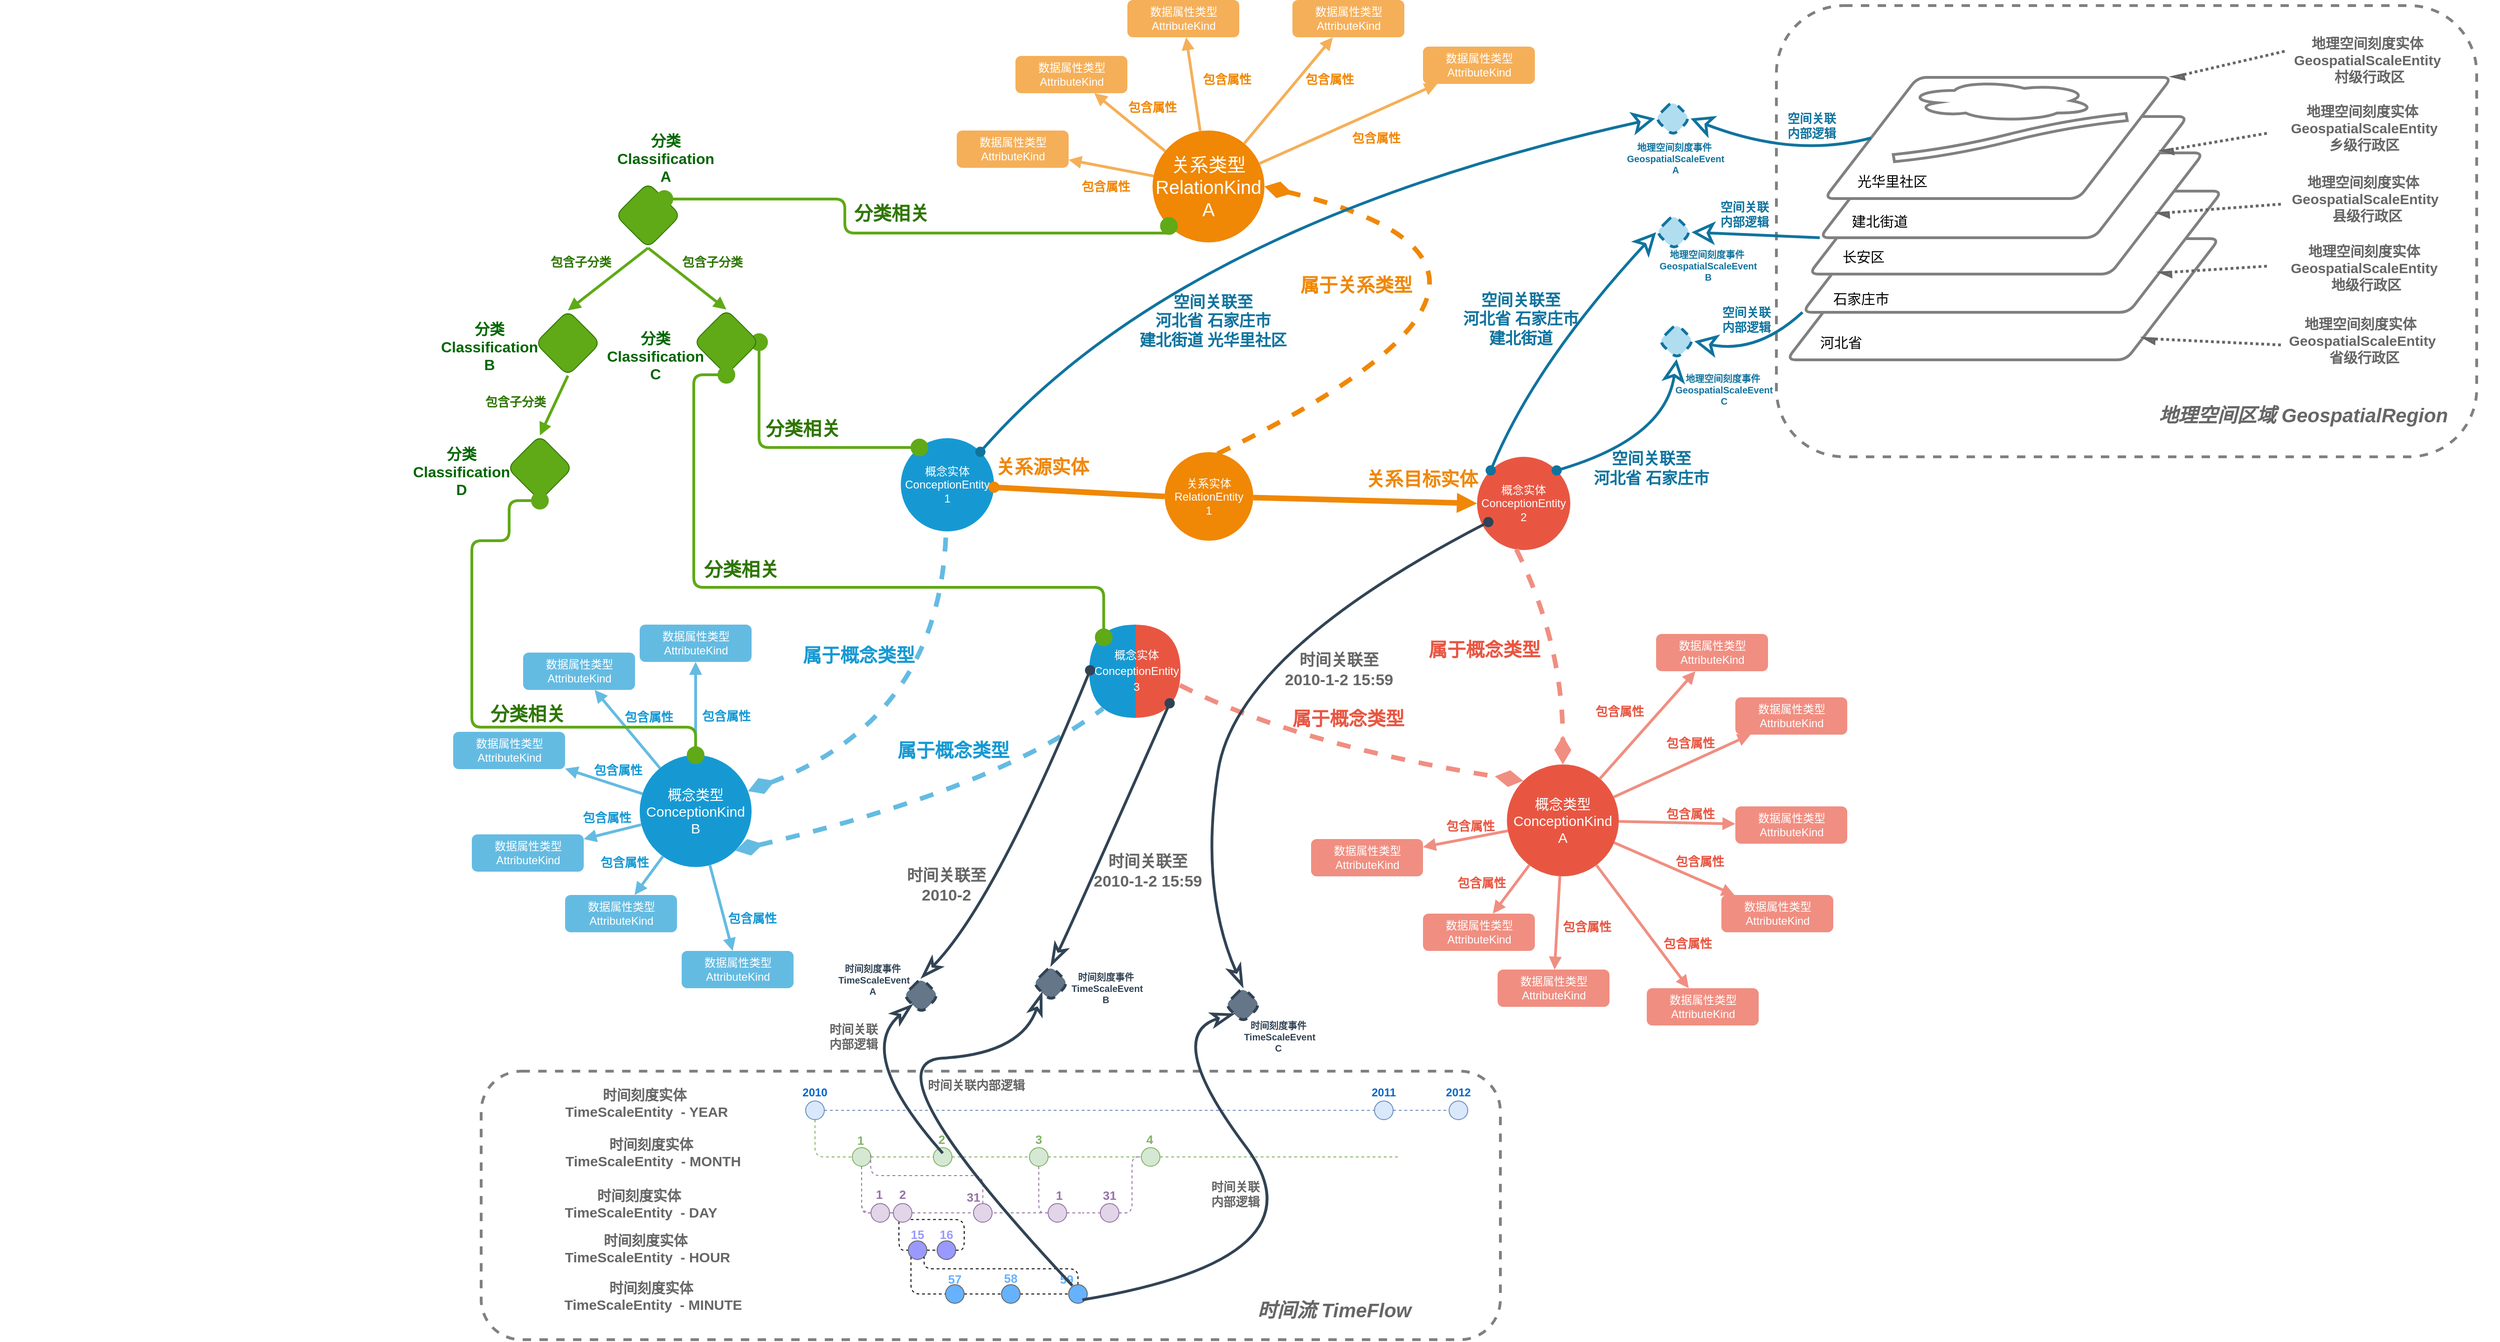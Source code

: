 <mxfile version="24.4.0" type="device">
  <diagram id="VNYdtVTpoQe2SjQmZcr6" name="第 1 页">
    <mxGraphModel dx="1912" dy="1113" grid="1" gridSize="10" guides="1" tooltips="1" connect="1" arrows="1" fold="1" page="1" pageScale="1" pageWidth="827" pageHeight="1169" math="0" shadow="0">
      <root>
        <mxCell id="0" />
        <mxCell id="1" parent="0" />
        <mxCell id="N3TWUn_nW9z_D_sfeu0E-433" value="" style="rounded=1;whiteSpace=wrap;html=1;fontSize=16;fontColor=#2D7600;strokeColor=#808080;fillColor=none;strokeWidth=3;dashed=1;" parent="1" vertex="1">
          <mxGeometry x="2339" y="26" width="751" height="484" as="geometry" />
        </mxCell>
        <mxCell id="i_0Ptz9xsbpF_2TeoOic-7" value="" style="shape=parallelogram;perimeter=parallelogramPerimeter;whiteSpace=wrap;html=1;fixedSize=1;fontSize=17;fontColor=#666666;strokeColor=#808080;strokeWidth=3;fillColor=default;size=100;rounded=1;" parent="1" vertex="1">
          <mxGeometry x="2350" y="276" width="464" height="130" as="geometry" />
        </mxCell>
        <mxCell id="N3TWUn_nW9z_D_sfeu0E-1" value="概念类型&lt;br style=&quot;font-size: 15px;&quot;&gt;ConceptionKind&lt;br style=&quot;font-size: 15px;&quot;&gt;A" style="ellipse;whiteSpace=wrap;html=1;shadow=0;fontFamily=Helvetica;fontSize=15;fontColor=#FFFFFF;align=center;strokeWidth=3;fillColor=#E85642;strokeColor=none;rounded=1;" parent="1" vertex="1">
          <mxGeometry x="2050" y="840" width="120" height="120" as="geometry" />
        </mxCell>
        <mxCell id="N3TWUn_nW9z_D_sfeu0E-2" value="数据属性类型&lt;br&gt;AttributeKind" style="rounded=1;fillColor=#f08e81;strokeColor=none;strokeWidth=3;shadow=0;html=1;fontColor=#FFFFFF;" parent="1" vertex="1">
          <mxGeometry x="1960" y="1000" width="120" height="40" as="geometry" />
        </mxCell>
        <mxCell id="N3TWUn_nW9z_D_sfeu0E-3" value="数据属性类型&lt;br&gt;AttributeKind" style="rounded=1;fillColor=#f08e81;strokeColor=none;strokeWidth=3;shadow=0;html=1;fontColor=#FFFFFF;" parent="1" vertex="1">
          <mxGeometry x="2295" y="885" width="120" height="40" as="geometry" />
        </mxCell>
        <mxCell id="N3TWUn_nW9z_D_sfeu0E-4" value="数据属性类型&lt;br&gt;AttributeKind" style="rounded=1;fillColor=#f08e81;strokeColor=none;strokeWidth=3;shadow=0;html=1;fontColor=#FFFFFF;" parent="1" vertex="1">
          <mxGeometry x="1840" y="920" width="120" height="40" as="geometry" />
        </mxCell>
        <mxCell id="N3TWUn_nW9z_D_sfeu0E-9" value="数据属性类型&lt;br&gt;AttributeKind" style="rounded=1;fillColor=#f08e81;strokeColor=none;strokeWidth=3;shadow=0;html=1;fontColor=#FFFFFF;" parent="1" vertex="1">
          <mxGeometry x="2210" y="700" width="120" height="40" as="geometry" />
        </mxCell>
        <mxCell id="N3TWUn_nW9z_D_sfeu0E-10" value="数据属性类型&lt;br&gt;AttributeKind" style="rounded=1;fillColor=#f08e81;strokeColor=none;strokeWidth=3;shadow=0;html=1;fontColor=#FFFFFF;" parent="1" vertex="1">
          <mxGeometry x="2295" y="768" width="120" height="40" as="geometry" />
        </mxCell>
        <mxCell id="N3TWUn_nW9z_D_sfeu0E-11" value="数据属性类型&lt;br&gt;AttributeKind" style="rounded=1;fillColor=#f08e81;strokeColor=none;strokeWidth=3;shadow=0;html=1;fontColor=#FFFFFF;" parent="1" vertex="1">
          <mxGeometry x="2040" y="1060" width="120" height="40" as="geometry" />
        </mxCell>
        <mxCell id="N3TWUn_nW9z_D_sfeu0E-12" value="数据属性类型&lt;br&gt;AttributeKind" style="rounded=1;fillColor=#f08e81;strokeColor=none;strokeWidth=3;shadow=0;html=1;fontColor=#FFFFFF;" parent="1" vertex="1">
          <mxGeometry x="2200" y="1080" width="120" height="40" as="geometry" />
        </mxCell>
        <mxCell id="N3TWUn_nW9z_D_sfeu0E-13" value="数据属性类型&lt;br&gt;AttributeKind" style="rounded=1;fillColor=#f08e81;strokeColor=none;strokeWidth=3;shadow=0;html=1;fontColor=#FFFFFF;" parent="1" vertex="1">
          <mxGeometry x="2280" y="980" width="120" height="40" as="geometry" />
        </mxCell>
        <mxCell id="N3TWUn_nW9z_D_sfeu0E-14" value="" style="edgeStyle=none;endArrow=block;strokeWidth=3;strokeColor=#F08E81;html=1;curved=1;endFill=1;rounded=1;" parent="1" source="N3TWUn_nW9z_D_sfeu0E-1" target="N3TWUn_nW9z_D_sfeu0E-2" edge="1">
          <mxGeometry x="380" y="590" width="100" height="100" as="geometry">
            <mxPoint x="380" y="690" as="sourcePoint" />
            <mxPoint x="480" y="590" as="targetPoint" />
          </mxGeometry>
        </mxCell>
        <mxCell id="N3TWUn_nW9z_D_sfeu0E-15" value="" style="edgeStyle=none;endArrow=block;strokeWidth=3;strokeColor=#F08E81;html=1;curved=1;endFill=1;rounded=1;" parent="1" source="N3TWUn_nW9z_D_sfeu0E-1" target="N3TWUn_nW9z_D_sfeu0E-4" edge="1">
          <mxGeometry x="380" y="590" width="100" height="100" as="geometry">
            <mxPoint x="380" y="690" as="sourcePoint" />
            <mxPoint x="480" y="590" as="targetPoint" />
          </mxGeometry>
        </mxCell>
        <mxCell id="N3TWUn_nW9z_D_sfeu0E-20" value="" style="edgeStyle=none;endArrow=block;strokeWidth=3;strokeColor=#F08E81;html=1;curved=1;endFill=1;rounded=1;" parent="1" source="N3TWUn_nW9z_D_sfeu0E-1" target="N3TWUn_nW9z_D_sfeu0E-9" edge="1">
          <mxGeometry x="380" y="590" width="100" height="100" as="geometry">
            <mxPoint x="380" y="690" as="sourcePoint" />
            <mxPoint x="480" y="590" as="targetPoint" />
          </mxGeometry>
        </mxCell>
        <mxCell id="N3TWUn_nW9z_D_sfeu0E-21" value="" style="edgeStyle=none;endArrow=block;strokeWidth=3;strokeColor=#F08E81;html=1;curved=1;endFill=1;rounded=1;" parent="1" source="N3TWUn_nW9z_D_sfeu0E-1" target="N3TWUn_nW9z_D_sfeu0E-10" edge="1">
          <mxGeometry x="380" y="590" width="100" height="100" as="geometry">
            <mxPoint x="380" y="690" as="sourcePoint" />
            <mxPoint x="480" y="590" as="targetPoint" />
          </mxGeometry>
        </mxCell>
        <mxCell id="N3TWUn_nW9z_D_sfeu0E-22" value="" style="edgeStyle=none;endArrow=block;strokeWidth=3;strokeColor=#F08E81;html=1;curved=1;endFill=1;rounded=1;" parent="1" source="N3TWUn_nW9z_D_sfeu0E-1" target="N3TWUn_nW9z_D_sfeu0E-3" edge="1">
          <mxGeometry x="380" y="590" width="100" height="100" as="geometry">
            <mxPoint x="380" y="690" as="sourcePoint" />
            <mxPoint x="480" y="590" as="targetPoint" />
          </mxGeometry>
        </mxCell>
        <mxCell id="N3TWUn_nW9z_D_sfeu0E-23" value="" style="edgeStyle=none;endArrow=block;strokeWidth=3;strokeColor=#F08E81;html=1;curved=1;endFill=1;rounded=1;" parent="1" source="N3TWUn_nW9z_D_sfeu0E-1" target="N3TWUn_nW9z_D_sfeu0E-13" edge="1">
          <mxGeometry x="380" y="590" width="100" height="100" as="geometry">
            <mxPoint x="380" y="690" as="sourcePoint" />
            <mxPoint x="480" y="590" as="targetPoint" />
          </mxGeometry>
        </mxCell>
        <mxCell id="N3TWUn_nW9z_D_sfeu0E-24" value="" style="edgeStyle=none;endArrow=block;strokeWidth=3;strokeColor=#F08E81;html=1;curved=1;endFill=1;rounded=1;" parent="1" source="N3TWUn_nW9z_D_sfeu0E-1" target="N3TWUn_nW9z_D_sfeu0E-12" edge="1">
          <mxGeometry x="380" y="590" width="100" height="100" as="geometry">
            <mxPoint x="380" y="690" as="sourcePoint" />
            <mxPoint x="480" y="590" as="targetPoint" />
          </mxGeometry>
        </mxCell>
        <mxCell id="N3TWUn_nW9z_D_sfeu0E-25" value="" style="edgeStyle=none;endArrow=block;strokeWidth=3;strokeColor=#F08E81;html=1;curved=1;endFill=1;rounded=1;" parent="1" source="N3TWUn_nW9z_D_sfeu0E-1" target="N3TWUn_nW9z_D_sfeu0E-11" edge="1">
          <mxGeometry x="380" y="590" width="100" height="100" as="geometry">
            <mxPoint x="380" y="690" as="sourcePoint" />
            <mxPoint x="480" y="590" as="targetPoint" />
          </mxGeometry>
        </mxCell>
        <mxCell id="N3TWUn_nW9z_D_sfeu0E-26" style="edgeStyle=orthogonalEdgeStyle;rounded=1;html=1;exitX=0.75;exitY=0;entryX=0.75;entryY=0;startArrow=none;startFill=0;endArrow=block;endFill=1;jettySize=auto;orthogonalLoop=1;strokeColor=#12aab5;strokeWidth=6;fontSize=20;fontColor=#2F5B7C;curved=1;" parent="1" edge="1">
          <mxGeometry relative="1" as="geometry">
            <mxPoint x="1960" y="855" as="sourcePoint" />
            <mxPoint x="1960" y="855" as="targetPoint" />
          </mxGeometry>
        </mxCell>
        <mxCell id="N3TWUn_nW9z_D_sfeu0E-27" value="概念类型&lt;br style=&quot;font-size: 15px;&quot;&gt;ConceptionKind&lt;br style=&quot;font-size: 15px;&quot;&gt;B" style="ellipse;whiteSpace=wrap;html=1;shadow=0;fontFamily=Helvetica;fontSize=15;fontColor=#FFFFFF;align=center;strokeWidth=3;fillColor=#1699D3;strokeColor=none;rounded=1;" parent="1" vertex="1">
          <mxGeometry x="1120" y="830" width="120" height="120" as="geometry" />
        </mxCell>
        <mxCell id="N3TWUn_nW9z_D_sfeu0E-28" value="数据属性类型&lt;br&gt;AttributeKind" style="rounded=1;fillColor=#64BBE2;strokeColor=none;strokeWidth=3;shadow=0;html=1;fontColor=#FFFFFF;" parent="1" vertex="1">
          <mxGeometry x="920" y="805" width="120" height="40" as="geometry" />
        </mxCell>
        <mxCell id="N3TWUn_nW9z_D_sfeu0E-29" value="数据属性类型&lt;br&gt;AttributeKind" style="rounded=1;fillColor=#64BBE2;strokeColor=none;strokeWidth=3;shadow=0;html=1;fontColor=#FFFFFF;" parent="1" vertex="1">
          <mxGeometry x="995" y="720" width="120" height="40" as="geometry" />
        </mxCell>
        <mxCell id="N3TWUn_nW9z_D_sfeu0E-30" value="数据属性类型&lt;br&gt;AttributeKind" style="rounded=1;fillColor=#64BBE2;strokeColor=none;strokeWidth=3;shadow=0;html=1;fontColor=#FFFFFF;" parent="1" vertex="1">
          <mxGeometry x="1120" y="690" width="120" height="40" as="geometry" />
        </mxCell>
        <mxCell id="N3TWUn_nW9z_D_sfeu0E-35" value="数据属性类型&lt;br&gt;AttributeKind" style="rounded=1;fillColor=#64BBE2;strokeColor=none;strokeWidth=3;shadow=0;html=1;fontColor=#FFFFFF;" parent="1" vertex="1">
          <mxGeometry x="1165" y="1040" width="120" height="40" as="geometry" />
        </mxCell>
        <mxCell id="N3TWUn_nW9z_D_sfeu0E-36" value="数据属性类型&lt;br&gt;AttributeKind" style="rounded=1;fillColor=#64BBE2;strokeColor=none;strokeWidth=3;shadow=0;html=1;fontColor=#FFFFFF;" parent="1" vertex="1">
          <mxGeometry x="1040" y="980" width="120" height="40" as="geometry" />
        </mxCell>
        <mxCell id="N3TWUn_nW9z_D_sfeu0E-37" value="数据属性类型&lt;br&gt;AttributeKind" style="rounded=1;fillColor=#64BBE2;strokeColor=none;strokeWidth=3;shadow=0;html=1;fontColor=#FFFFFF;" parent="1" vertex="1">
          <mxGeometry x="940" y="915" width="120" height="40" as="geometry" />
        </mxCell>
        <mxCell id="N3TWUn_nW9z_D_sfeu0E-38" value="" style="edgeStyle=none;endArrow=block;strokeWidth=3;strokeColor=#64BBE2;html=1;curved=1;endFill=1;rounded=1;" parent="1" source="N3TWUn_nW9z_D_sfeu0E-27" target="N3TWUn_nW9z_D_sfeu0E-28" edge="1">
          <mxGeometry x="-840" y="220" width="100" height="100" as="geometry">
            <mxPoint x="-840" y="320" as="sourcePoint" />
            <mxPoint x="-740" y="220" as="targetPoint" />
          </mxGeometry>
        </mxCell>
        <mxCell id="N3TWUn_nW9z_D_sfeu0E-39" value="" style="edgeStyle=none;endArrow=block;strokeWidth=3;strokeColor=#64BBE2;html=1;curved=1;endFill=1;rounded=1;" parent="1" source="N3TWUn_nW9z_D_sfeu0E-27" target="N3TWUn_nW9z_D_sfeu0E-29" edge="1">
          <mxGeometry x="-840" y="220" width="100" height="100" as="geometry">
            <mxPoint x="-840" y="320" as="sourcePoint" />
            <mxPoint x="-740" y="220" as="targetPoint" />
          </mxGeometry>
        </mxCell>
        <mxCell id="N3TWUn_nW9z_D_sfeu0E-40" value="" style="edgeStyle=none;endArrow=block;strokeWidth=3;strokeColor=#64BBE2;html=1;curved=1;endFill=1;rounded=1;" parent="1" source="N3TWUn_nW9z_D_sfeu0E-27" target="N3TWUn_nW9z_D_sfeu0E-30" edge="1">
          <mxGeometry x="-840" y="220" width="100" height="100" as="geometry">
            <mxPoint x="-840" y="320" as="sourcePoint" />
            <mxPoint x="-740" y="220" as="targetPoint" />
          </mxGeometry>
        </mxCell>
        <mxCell id="N3TWUn_nW9z_D_sfeu0E-45" value="" style="edgeStyle=none;endArrow=block;strokeWidth=3;strokeColor=#64BBE2;html=1;curved=1;endFill=1;rounded=1;" parent="1" source="N3TWUn_nW9z_D_sfeu0E-27" target="N3TWUn_nW9z_D_sfeu0E-35" edge="1">
          <mxGeometry x="-840" y="220" width="100" height="100" as="geometry">
            <mxPoint x="-840" y="320" as="sourcePoint" />
            <mxPoint x="-740" y="220" as="targetPoint" />
          </mxGeometry>
        </mxCell>
        <mxCell id="N3TWUn_nW9z_D_sfeu0E-46" value="" style="edgeStyle=none;endArrow=block;strokeWidth=3;strokeColor=#64BBE2;html=1;curved=1;endFill=1;rounded=1;" parent="1" source="N3TWUn_nW9z_D_sfeu0E-27" target="N3TWUn_nW9z_D_sfeu0E-36" edge="1">
          <mxGeometry x="-840" y="220" width="100" height="100" as="geometry">
            <mxPoint x="-840" y="320" as="sourcePoint" />
            <mxPoint x="-740" y="220" as="targetPoint" />
          </mxGeometry>
        </mxCell>
        <mxCell id="N3TWUn_nW9z_D_sfeu0E-47" value="" style="edgeStyle=none;endArrow=block;strokeWidth=3;strokeColor=#64BBE2;html=1;curved=1;endFill=1;rounded=1;" parent="1" source="N3TWUn_nW9z_D_sfeu0E-27" target="N3TWUn_nW9z_D_sfeu0E-37" edge="1">
          <mxGeometry x="-840" y="220" width="100" height="100" as="geometry">
            <mxPoint x="-840" y="320" as="sourcePoint" />
            <mxPoint x="-740" y="220" as="targetPoint" />
          </mxGeometry>
        </mxCell>
        <mxCell id="N3TWUn_nW9z_D_sfeu0E-48" value="&lt;font style=&quot;font-size: 12px;&quot; color=&quot;#ffffff&quot;&gt;概念实体&lt;/font&gt;&lt;br style=&quot;color: rgb(255, 255, 255); font-size: 12px;&quot;&gt;&lt;font color=&quot;#ffffff&quot; style=&quot;font-size: 12px;&quot;&gt;&lt;span style=&quot;font-size: 12px;&quot;&gt;ConceptionEntity&lt;/span&gt;&lt;/font&gt;&lt;div style=&quot;font-size: 12px;&quot;&gt;&lt;font color=&quot;#ffffff&quot; style=&quot;font-size: 12px;&quot;&gt;&lt;span style=&quot;font-size: 12px;&quot;&gt;1&lt;br style=&quot;font-size: 12px;&quot;&gt;&lt;/span&gt;&lt;/font&gt;&lt;/div&gt;" style="ellipse;whiteSpace=wrap;html=1;aspect=fixed;fontSize=12;fillColor=#1699D3;strokeColor=none;rounded=1;" parent="1" vertex="1">
          <mxGeometry x="1400" y="490" width="100" height="100" as="geometry" />
        </mxCell>
        <mxCell id="N3TWUn_nW9z_D_sfeu0E-156" value="&lt;font color=&quot;#ffffff&quot; style=&quot;font-size: 12px;&quot;&gt;&lt;span style=&quot;font-size: 12px;&quot;&gt;概念实体ConceptionEntity&lt;br style=&quot;font-size: 12px;&quot;&gt;2&lt;br style=&quot;font-size: 12px;&quot;&gt;&lt;/span&gt;&lt;/font&gt;" style="ellipse;whiteSpace=wrap;html=1;aspect=fixed;fontSize=12;fillColor=#E85642;strokeColor=none;rounded=1;" parent="1" vertex="1">
          <mxGeometry x="2018" y="510" width="100" height="100" as="geometry" />
        </mxCell>
        <mxCell id="N3TWUn_nW9z_D_sfeu0E-157" value="" style="edgeStyle=none;endArrow=none;strokeWidth=5;strokeColor=#64BBE2;html=1;curved=1;endSize=6;dashed=1;startArrow=diamondThin;startFill=1;startSize=16;rounded=1;" parent="1" source="N3TWUn_nW9z_D_sfeu0E-27" target="N3TWUn_nW9z_D_sfeu0E-48" edge="1">
          <mxGeometry x="-830" y="230" width="100" height="100" as="geometry">
            <mxPoint x="1190" y="840" as="sourcePoint" />
            <mxPoint x="1190" y="740" as="targetPoint" />
            <Array as="points">
              <mxPoint x="1442.5" y="790" />
            </Array>
          </mxGeometry>
        </mxCell>
        <mxCell id="N3TWUn_nW9z_D_sfeu0E-159" value="" style="edgeStyle=none;endArrow=diamondThin;strokeWidth=5;strokeColor=#F08E81;html=1;curved=1;exitX=0.42;exitY=0.991;exitDx=0;exitDy=0;exitPerimeter=0;dashed=1;endFill=1;endSize=16;rounded=1;" parent="1" source="N3TWUn_nW9z_D_sfeu0E-156" target="N3TWUn_nW9z_D_sfeu0E-1" edge="1">
          <mxGeometry x="330" y="413.99" width="100" height="100" as="geometry">
            <mxPoint x="2001.019" y="735.0" as="sourcePoint" />
            <mxPoint x="1910" y="752.561" as="targetPoint" />
            <Array as="points">
              <mxPoint x="2110" y="710" />
            </Array>
          </mxGeometry>
        </mxCell>
        <mxCell id="N3TWUn_nW9z_D_sfeu0E-161" value="" style="edgeStyle=none;endArrow=none;strokeWidth=5;strokeColor=#64BBE2;html=1;curved=1;exitX=1;exitY=1;exitDx=0;exitDy=0;entryX=0.7;entryY=0.1;entryDx=0;entryDy=0;entryPerimeter=0;startArrow=diamondThin;startFill=1;dashed=1;endFill=0;startSize=16;rounded=1;" parent="1" source="N3TWUn_nW9z_D_sfeu0E-27" target="N3TWUn_nW9z_D_sfeu0E-164" edge="1">
          <mxGeometry x="-771.06" y="306.4" width="100" height="100" as="geometry">
            <mxPoint x="1294.996" y="945.005" as="sourcePoint" />
            <mxPoint x="1587.237" y="691.444" as="targetPoint" />
            <Array as="points">
              <mxPoint x="1501.44" y="866.4" />
            </Array>
          </mxGeometry>
        </mxCell>
        <mxCell id="N3TWUn_nW9z_D_sfeu0E-162" value="" style="edgeStyle=none;endArrow=diamondThin;strokeWidth=5;strokeColor=#F08E81;html=1;curved=1;exitX=0.963;exitY=0.66;exitDx=0;exitDy=0;exitPerimeter=0;entryX=0;entryY=0;entryDx=0;entryDy=0;dashed=1;endFill=1;endSize=16;rounded=1;" parent="1" source="N3TWUn_nW9z_D_sfeu0E-160" target="N3TWUn_nW9z_D_sfeu0E-1" edge="1">
          <mxGeometry x="48" y="523.99" width="100" height="100" as="geometry">
            <mxPoint x="1650" y="699.1" as="sourcePoint" />
            <mxPoint x="1828" y="950" as="targetPoint" />
            <Array as="points">
              <mxPoint x="1828" y="820" />
            </Array>
          </mxGeometry>
        </mxCell>
        <mxCell id="N3TWUn_nW9z_D_sfeu0E-163" value="" style="shape=or;whiteSpace=wrap;html=1;fontSize=14;strokeColor=none;fillColor=#E85642;rounded=1;" parent="1" vertex="1">
          <mxGeometry x="1650" y="690" width="50" height="100" as="geometry" />
        </mxCell>
        <mxCell id="N3TWUn_nW9z_D_sfeu0E-164" value="" style="shape=or;whiteSpace=wrap;html=1;fontSize=14;strokeColor=none;fillColor=#1699D3;rotation=-180;rounded=1;" parent="1" vertex="1">
          <mxGeometry x="1602" y="690" width="50" height="100" as="geometry" />
        </mxCell>
        <mxCell id="N3TWUn_nW9z_D_sfeu0E-160" value="&lt;font style=&quot;font-size: 12px;&quot; color=&quot;#ffffff&quot;&gt;概念实体&lt;/font&gt;&lt;br style=&quot;color: rgb(255, 255, 255); font-size: 14px;&quot;&gt;&lt;font color=&quot;#ffffff&quot; style=&quot;font-size: 14px;&quot;&gt;&lt;span style=&quot;font-size: 12px;&quot;&gt;ConceptionEntity&lt;br style=&quot;font-size: 14px;&quot;&gt;3&lt;br style=&quot;font-size: 14px;&quot;&gt;&lt;/span&gt;&lt;/font&gt;" style="ellipse;whiteSpace=wrap;html=1;aspect=fixed;fontSize=14;fillColor=none;strokeColor=none;rounded=1;" parent="1" vertex="1">
          <mxGeometry x="1603" y="689" width="100" height="100" as="geometry" />
        </mxCell>
        <mxCell id="N3TWUn_nW9z_D_sfeu0E-165" value="关系类型&lt;br&gt;RelationKind&lt;br&gt;A" style="ellipse;whiteSpace=wrap;html=1;shadow=0;fontFamily=Helvetica;fontSize=20;fontColor=#FFFFFF;align=center;strokeWidth=3;fillColor=#F08705;strokeColor=none;gradientColor=none;rounded=1;" parent="1" vertex="1">
          <mxGeometry x="1670" y="160" width="120" height="120" as="geometry" />
        </mxCell>
        <mxCell id="N3TWUn_nW9z_D_sfeu0E-169" value="数据属性类型&lt;br&gt;AttributeKind" style="rounded=1;fillColor=#f5af58;strokeColor=none;strokeWidth=3;shadow=0;html=1;fontColor=#FFFFFF;" parent="1" vertex="1">
          <mxGeometry x="1460" y="160" width="120" height="40" as="geometry" />
        </mxCell>
        <mxCell id="N3TWUn_nW9z_D_sfeu0E-170" value="数据属性类型&lt;br&gt;AttributeKind" style="rounded=1;fillColor=#f5af58;strokeColor=none;strokeWidth=3;shadow=0;html=1;fontColor=#FFFFFF;" parent="1" vertex="1">
          <mxGeometry x="1523" y="80" width="120" height="40" as="geometry" />
        </mxCell>
        <mxCell id="N3TWUn_nW9z_D_sfeu0E-171" value="数据属性类型&lt;br&gt;AttributeKind" style="rounded=1;fillColor=#f5af58;strokeColor=none;strokeWidth=3;shadow=0;html=1;fontColor=#FFFFFF;" parent="1" vertex="1">
          <mxGeometry x="1643" y="20" width="120" height="40" as="geometry" />
        </mxCell>
        <mxCell id="N3TWUn_nW9z_D_sfeu0E-172" value="数据属性类型&lt;div&gt;AttributeKind&lt;br&gt;&lt;/div&gt;" style="rounded=1;fillColor=#f5af58;strokeColor=none;strokeWidth=3;shadow=0;html=1;fontColor=#FFFFFF;" parent="1" vertex="1">
          <mxGeometry x="1820" y="20" width="120" height="40" as="geometry" />
        </mxCell>
        <mxCell id="N3TWUn_nW9z_D_sfeu0E-173" value="数据属性类型&lt;br&gt;AttributeKind" style="rounded=1;fillColor=#f5af58;strokeColor=none;strokeWidth=3;shadow=0;html=1;fontColor=#FFFFFF;" parent="1" vertex="1">
          <mxGeometry x="1960" y="70" width="120" height="40" as="geometry" />
        </mxCell>
        <mxCell id="N3TWUn_nW9z_D_sfeu0E-181" value="" style="edgeStyle=none;endArrow=block;strokeWidth=3;strokeColor=#F5AF58;html=1;endFill=1;rounded=1;" parent="1" source="N3TWUn_nW9z_D_sfeu0E-165" target="N3TWUn_nW9z_D_sfeu0E-169" edge="1">
          <mxGeometry x="603" y="-10" width="100" height="100" as="geometry">
            <mxPoint x="603" y="90" as="sourcePoint" />
            <mxPoint x="703" y="-10" as="targetPoint" />
          </mxGeometry>
        </mxCell>
        <mxCell id="N3TWUn_nW9z_D_sfeu0E-182" value="" style="edgeStyle=none;endArrow=block;strokeWidth=3;strokeColor=#F5AF58;html=1;endFill=1;rounded=1;" parent="1" source="N3TWUn_nW9z_D_sfeu0E-165" target="N3TWUn_nW9z_D_sfeu0E-170" edge="1">
          <mxGeometry x="603" y="-10" width="100" height="100" as="geometry">
            <mxPoint x="603" y="90" as="sourcePoint" />
            <mxPoint x="703" y="-10" as="targetPoint" />
          </mxGeometry>
        </mxCell>
        <mxCell id="N3TWUn_nW9z_D_sfeu0E-183" value="" style="edgeStyle=none;endArrow=block;strokeWidth=3;strokeColor=#F5AF58;html=1;endFill=1;rounded=1;" parent="1" source="N3TWUn_nW9z_D_sfeu0E-165" target="N3TWUn_nW9z_D_sfeu0E-171" edge="1">
          <mxGeometry x="603" y="-10" width="100" height="100" as="geometry">
            <mxPoint x="603" y="90" as="sourcePoint" />
            <mxPoint x="703" y="-10" as="targetPoint" />
          </mxGeometry>
        </mxCell>
        <mxCell id="N3TWUn_nW9z_D_sfeu0E-184" value="" style="edgeStyle=none;endArrow=block;strokeWidth=3;strokeColor=#F5AF58;html=1;endFill=1;rounded=1;" parent="1" source="N3TWUn_nW9z_D_sfeu0E-165" target="N3TWUn_nW9z_D_sfeu0E-172" edge="1">
          <mxGeometry x="603" y="-10" width="100" height="100" as="geometry">
            <mxPoint x="603" y="90" as="sourcePoint" />
            <mxPoint x="703" y="-10" as="targetPoint" />
          </mxGeometry>
        </mxCell>
        <mxCell id="N3TWUn_nW9z_D_sfeu0E-185" value="" style="edgeStyle=none;endArrow=block;strokeWidth=3;strokeColor=#F5AF58;html=1;endFill=1;rounded=1;" parent="1" source="N3TWUn_nW9z_D_sfeu0E-165" target="N3TWUn_nW9z_D_sfeu0E-173" edge="1">
          <mxGeometry x="603" y="-10" width="100" height="100" as="geometry">
            <mxPoint x="603" y="90" as="sourcePoint" />
            <mxPoint x="703" y="-10" as="targetPoint" />
          </mxGeometry>
        </mxCell>
        <mxCell id="N3TWUn_nW9z_D_sfeu0E-191" value="" style="edgeStyle=none;endArrow=diamondThin;strokeWidth=5;strokeColor=#F08705;html=1;curved=1;endSize=16;exitX=0.31;exitY=0.154;exitDx=0;exitDy=0;exitPerimeter=0;entryX=1;entryY=0.5;entryDx=0;entryDy=0;dashed=1;endFill=1;rounded=1;" parent="1" source="N3TWUn_nW9z_D_sfeu0E-190" target="N3TWUn_nW9z_D_sfeu0E-165" edge="1">
          <mxGeometry x="-108.8" y="-249.99" width="100" height="100" as="geometry">
            <mxPoint x="1957.256" y="388.615" as="sourcePoint" />
            <mxPoint x="2170.0" y="109.996" as="targetPoint" />
            <Array as="points">
              <mxPoint x="2163.7" y="310.01" />
            </Array>
          </mxGeometry>
        </mxCell>
        <mxCell id="N3TWUn_nW9z_D_sfeu0E-193" value="" style="edgeStyle=none;endArrow=block;strokeWidth=6;strokeColor=#F08705;html=1;entryX=0;entryY=0.5;entryDx=0;entryDy=0;endFill=1;startArrow=none;startFill=1;rounded=1;" parent="1" source="N3TWUn_nW9z_D_sfeu0E-190" target="N3TWUn_nW9z_D_sfeu0E-156" edge="1">
          <mxGeometry x="-29.45" y="190" width="100" height="100" as="geometry">
            <mxPoint x="1149.999" y="390.861" as="sourcePoint" />
            <mxPoint x="1224.328" y="350" as="targetPoint" />
          </mxGeometry>
        </mxCell>
        <mxCell id="N3TWUn_nW9z_D_sfeu0E-190" value="&lt;span style=&quot;color: rgb(255, 255, 255); font-size: 12px;&quot;&gt;关系实体&lt;/span&gt;&lt;br style=&quot;color: rgb(255, 255, 255); font-size: 12px;&quot;&gt;&lt;font color=&quot;#ffffff&quot; style=&quot;font-size: 12px;&quot;&gt;&lt;span style=&quot;font-size: 12px;&quot;&gt;RelationEntity&lt;br style=&quot;font-size: 12px;&quot;&gt;1&lt;br style=&quot;font-size: 12px;&quot;&gt;&lt;/span&gt;&lt;/font&gt;" style="ellipse;whiteSpace=wrap;html=1;aspect=fixed;fontSize=12;fillColor=#F08705;strokeColor=none;rounded=1;" parent="1" vertex="1">
          <mxGeometry x="1683" y="505" width="95" height="95" as="geometry" />
        </mxCell>
        <mxCell id="N3TWUn_nW9z_D_sfeu0E-195" value="" style="edgeStyle=none;endArrow=none;strokeWidth=6;strokeColor=#F08705;html=1;entryX=0;entryY=0.5;entryDx=0;entryDy=0;endFill=1;startArrow=oval;startFill=1;rounded=1;" parent="1" source="N3TWUn_nW9z_D_sfeu0E-48" target="N3TWUn_nW9z_D_sfeu0E-190" edge="1">
          <mxGeometry x="-29.45" y="190" width="100" height="100" as="geometry">
            <mxPoint x="1499.969" y="541.759" as="sourcePoint" />
            <mxPoint x="2018" y="560" as="targetPoint" />
          </mxGeometry>
        </mxCell>
        <mxCell id="N3TWUn_nW9z_D_sfeu0E-196" value="属于概念类型" style="text;html=1;strokeColor=none;fillColor=none;align=center;verticalAlign=middle;whiteSpace=wrap;rounded=1;fontSize=20;fontStyle=1;fontColor=#1699D3;" parent="1" vertex="1">
          <mxGeometry x="1383" y="809" width="147" height="30" as="geometry" />
        </mxCell>
        <mxCell id="N3TWUn_nW9z_D_sfeu0E-197" value="属于概念类型" style="text;html=1;strokeColor=none;fillColor=none;align=center;verticalAlign=middle;whiteSpace=wrap;rounded=1;fontSize=20;fontStyle=1;fontColor=#E85642;" parent="1" vertex="1">
          <mxGeometry x="1810" y="775" width="140" height="30" as="geometry" />
        </mxCell>
        <mxCell id="N3TWUn_nW9z_D_sfeu0E-198" value="属于概念类型" style="text;html=1;strokeColor=none;fillColor=none;align=center;verticalAlign=middle;whiteSpace=wrap;rounded=1;fontSize=20;fontStyle=1;fontColor=#E85642;" parent="1" vertex="1">
          <mxGeometry x="1956" y="701" width="140" height="30" as="geometry" />
        </mxCell>
        <mxCell id="N3TWUn_nW9z_D_sfeu0E-199" value="属于概念类型" style="text;html=1;strokeColor=none;fillColor=none;align=center;verticalAlign=middle;whiteSpace=wrap;rounded=1;fontSize=20;fontStyle=1;fontColor=#1699D3;" parent="1" vertex="1">
          <mxGeometry x="1290" y="707" width="130" height="30" as="geometry" />
        </mxCell>
        <mxCell id="N3TWUn_nW9z_D_sfeu0E-200" value="属于关系类型" style="text;html=1;strokeColor=none;fillColor=none;align=center;verticalAlign=middle;whiteSpace=wrap;rounded=1;fontSize=20;fontStyle=1;fontColor=#F08705;" parent="1" vertex="1">
          <mxGeometry x="1817" y="310" width="143" height="30" as="geometry" />
        </mxCell>
        <mxCell id="N3TWUn_nW9z_D_sfeu0E-204" value="包含属性" style="text;html=1;strokeColor=none;fillColor=none;align=center;verticalAlign=middle;whiteSpace=wrap;rounded=1;fontSize=13;fontStyle=1;fontColor=#1699D3;" parent="1" vertex="1">
          <mxGeometry x="1191" y="990" width="100" height="30" as="geometry" />
        </mxCell>
        <mxCell id="N3TWUn_nW9z_D_sfeu0E-206" value="包含属性" style="text;html=1;strokeColor=none;fillColor=none;align=center;verticalAlign=middle;whiteSpace=wrap;rounded=1;fontSize=13;fontStyle=1;fontColor=#1699D3;" parent="1" vertex="1">
          <mxGeometry x="1163" y="773" width="100" height="30" as="geometry" />
        </mxCell>
        <mxCell id="N3TWUn_nW9z_D_sfeu0E-207" value="包含属性" style="text;html=1;strokeColor=none;fillColor=none;align=center;verticalAlign=middle;whiteSpace=wrap;rounded=1;fontSize=13;fontStyle=1;fontColor=#1699D3;" parent="1" vertex="1">
          <mxGeometry x="1080" y="774" width="100" height="30" as="geometry" />
        </mxCell>
        <mxCell id="N3TWUn_nW9z_D_sfeu0E-208" value="包含属性" style="text;html=1;strokeColor=none;fillColor=none;align=center;verticalAlign=middle;whiteSpace=wrap;rounded=1;fontSize=13;fontStyle=1;fontColor=#1699D3;" parent="1" vertex="1">
          <mxGeometry x="1047" y="831" width="100" height="30" as="geometry" />
        </mxCell>
        <mxCell id="N3TWUn_nW9z_D_sfeu0E-209" value="包含属性" style="text;html=1;strokeColor=none;fillColor=none;align=center;verticalAlign=middle;whiteSpace=wrap;rounded=1;fontSize=13;fontStyle=1;fontColor=#1699D3;" parent="1" vertex="1">
          <mxGeometry x="1035" y="882" width="100" height="30" as="geometry" />
        </mxCell>
        <mxCell id="N3TWUn_nW9z_D_sfeu0E-210" value="包含属性" style="text;html=1;strokeColor=none;fillColor=none;align=center;verticalAlign=middle;whiteSpace=wrap;rounded=1;fontSize=13;fontStyle=1;fontColor=#1699D3;" parent="1" vertex="1">
          <mxGeometry x="1054" y="930" width="100" height="30" as="geometry" />
        </mxCell>
        <mxCell id="N3TWUn_nW9z_D_sfeu0E-211" value="包含属性" style="text;html=1;strokeColor=none;fillColor=none;align=center;verticalAlign=middle;whiteSpace=wrap;rounded=1;fontSize=13;fontStyle=1;fontColor=#F08705;" parent="1" vertex="1">
          <mxGeometry x="1860" y="153" width="100" height="30" as="geometry" />
        </mxCell>
        <mxCell id="N3TWUn_nW9z_D_sfeu0E-212" value="包含属性" style="text;html=1;strokeColor=none;fillColor=none;align=center;verticalAlign=middle;whiteSpace=wrap;rounded=1;fontSize=13;fontStyle=1;fontColor=#F08705;" parent="1" vertex="1">
          <mxGeometry x="1810" y="90" width="100" height="30" as="geometry" />
        </mxCell>
        <mxCell id="N3TWUn_nW9z_D_sfeu0E-213" value="包含属性" style="text;html=1;strokeColor=none;fillColor=none;align=center;verticalAlign=middle;whiteSpace=wrap;rounded=1;fontSize=13;fontStyle=1;fontColor=#F08705;" parent="1" vertex="1">
          <mxGeometry x="1700" y="90" width="100" height="30" as="geometry" />
        </mxCell>
        <mxCell id="N3TWUn_nW9z_D_sfeu0E-214" value="包含属性" style="text;html=1;strokeColor=none;fillColor=none;align=center;verticalAlign=middle;whiteSpace=wrap;rounded=1;fontSize=13;fontStyle=1;fontColor=#F08705;" parent="1" vertex="1">
          <mxGeometry x="1620" y="120" width="100" height="30" as="geometry" />
        </mxCell>
        <mxCell id="N3TWUn_nW9z_D_sfeu0E-215" value="包含属性" style="text;html=1;strokeColor=none;fillColor=none;align=center;verticalAlign=middle;whiteSpace=wrap;rounded=1;fontSize=13;fontStyle=1;fontColor=#F08705;" parent="1" vertex="1">
          <mxGeometry x="1570" y="205" width="100" height="30" as="geometry" />
        </mxCell>
        <mxCell id="N3TWUn_nW9z_D_sfeu0E-219" value="包含属性" style="text;html=1;strokeColor=none;fillColor=none;align=center;verticalAlign=middle;whiteSpace=wrap;rounded=1;fontSize=13;fontStyle=1;fontColor=#E85642;" parent="1" vertex="1">
          <mxGeometry x="2121" y="768" width="100" height="30" as="geometry" />
        </mxCell>
        <mxCell id="N3TWUn_nW9z_D_sfeu0E-220" value="包含属性" style="text;html=1;strokeColor=none;fillColor=none;align=center;verticalAlign=middle;whiteSpace=wrap;rounded=1;fontSize=13;fontStyle=1;fontColor=#E85642;" parent="1" vertex="1">
          <mxGeometry x="2197" y="802" width="100" height="30" as="geometry" />
        </mxCell>
        <mxCell id="N3TWUn_nW9z_D_sfeu0E-221" value="包含属性" style="text;html=1;strokeColor=none;fillColor=none;align=center;verticalAlign=middle;whiteSpace=wrap;rounded=1;fontSize=13;fontStyle=1;fontColor=#E85642;" parent="1" vertex="1">
          <mxGeometry x="2197" y="878" width="100" height="30" as="geometry" />
        </mxCell>
        <mxCell id="N3TWUn_nW9z_D_sfeu0E-222" value="包含属性" style="text;html=1;strokeColor=none;fillColor=none;align=center;verticalAlign=middle;whiteSpace=wrap;rounded=1;fontSize=13;fontStyle=1;fontColor=#E85642;" parent="1" vertex="1">
          <mxGeometry x="2207" y="929" width="100" height="30" as="geometry" />
        </mxCell>
        <mxCell id="N3TWUn_nW9z_D_sfeu0E-223" value="包含属性" style="text;html=1;strokeColor=none;fillColor=none;align=center;verticalAlign=middle;whiteSpace=wrap;rounded=1;fontSize=13;fontStyle=1;fontColor=#E85642;" parent="1" vertex="1">
          <mxGeometry x="2194" y="1017" width="100" height="30" as="geometry" />
        </mxCell>
        <mxCell id="N3TWUn_nW9z_D_sfeu0E-224" value="包含属性" style="text;html=1;strokeColor=none;fillColor=none;align=center;verticalAlign=middle;whiteSpace=wrap;rounded=1;fontSize=13;fontStyle=1;fontColor=#E85642;" parent="1" vertex="1">
          <mxGeometry x="2086" y="999" width="100" height="30" as="geometry" />
        </mxCell>
        <mxCell id="N3TWUn_nW9z_D_sfeu0E-225" value="包含属性" style="text;html=1;strokeColor=none;fillColor=none;align=center;verticalAlign=middle;whiteSpace=wrap;rounded=1;fontSize=13;fontStyle=1;fontColor=#E85642;" parent="1" vertex="1">
          <mxGeometry x="1973" y="952" width="100" height="30" as="geometry" />
        </mxCell>
        <mxCell id="N3TWUn_nW9z_D_sfeu0E-226" value="包含属性" style="text;html=1;strokeColor=none;fillColor=none;align=center;verticalAlign=middle;whiteSpace=wrap;rounded=1;fontSize=13;fontStyle=1;fontColor=#E85642;" parent="1" vertex="1">
          <mxGeometry x="1961" y="891" width="100" height="30" as="geometry" />
        </mxCell>
        <mxCell id="N3TWUn_nW9z_D_sfeu0E-229" value="关系源实体" style="text;html=1;strokeColor=none;fillColor=none;align=center;verticalAlign=middle;whiteSpace=wrap;rounded=1;fontSize=20;fontColor=#F08705;fontStyle=1;" parent="1" vertex="1">
          <mxGeometry x="1472" y="505" width="160" height="30" as="geometry" />
        </mxCell>
        <mxCell id="N3TWUn_nW9z_D_sfeu0E-231" value="关系目标实体" style="text;html=1;strokeColor=none;fillColor=none;align=center;verticalAlign=middle;whiteSpace=wrap;rounded=1;fontSize=20;fontColor=#F08705;fontStyle=1;" parent="1" vertex="1">
          <mxGeometry x="1879" y="518" width="160" height="30" as="geometry" />
        </mxCell>
        <mxCell id="N3TWUn_nW9z_D_sfeu0E-232" value="&lt;font style=&quot;font-size: 14px&quot;&gt;&lt;br&gt;&lt;/font&gt;" style="rhombus;whiteSpace=wrap;html=1;fontSize=20;strokeColor=#2D7600;fillColor=#60a917;fontColor=#ffffff;rounded=1;" parent="1" vertex="1">
          <mxGeometry x="1094" y="216" width="70" height="70" as="geometry" />
        </mxCell>
        <mxCell id="N3TWUn_nW9z_D_sfeu0E-236" value="&lt;font style=&quot;&quot;&gt;分类&lt;br style=&quot;font-size: 16px;&quot;&gt;Classification&lt;br style=&quot;font-size: 16px;&quot;&gt;A&lt;/font&gt;" style="text;html=1;strokeColor=none;fillColor=none;align=center;verticalAlign=middle;whiteSpace=wrap;rounded=1;fontSize=16;fontColor=#006600;fontStyle=1;" parent="1" vertex="1">
          <mxGeometry x="1118" y="175" width="60" height="30" as="geometry" />
        </mxCell>
        <mxCell id="N3TWUn_nW9z_D_sfeu0E-239" value="&lt;font style=&quot;font-size: 14px&quot;&gt;&lt;br&gt;&lt;/font&gt;" style="rhombus;whiteSpace=wrap;html=1;fontSize=20;strokeColor=#2D7600;fillColor=#60a917;fontColor=#ffffff;rounded=1;" parent="1" vertex="1">
          <mxGeometry x="1008" y="353" width="70" height="70" as="geometry" />
        </mxCell>
        <mxCell id="N3TWUn_nW9z_D_sfeu0E-240" value="&lt;font style=&quot;&quot;&gt;分类Classification&lt;br style=&quot;font-size: 16px&quot;&gt;B&lt;br&gt;&lt;/font&gt;" style="text;html=1;strokeColor=none;fillColor=none;align=center;verticalAlign=middle;whiteSpace=wrap;rounded=1;fontSize=16;fontColor=#006600;fontStyle=1;" parent="1" vertex="1">
          <mxGeometry x="929" y="377" width="60" height="30" as="geometry" />
        </mxCell>
        <mxCell id="N3TWUn_nW9z_D_sfeu0E-253" style="edgeStyle=orthogonalEdgeStyle;orthogonalLoop=1;jettySize=auto;html=1;exitX=1;exitY=0.5;exitDx=0;exitDy=0;fontSize=16;fontColor=#2D7600;startArrow=oval;startFill=1;endArrow=oval;endFill=1;startSize=16;endSize=16;strokeColor=#60A917;strokeWidth=3;rounded=1;" parent="1" source="N3TWUn_nW9z_D_sfeu0E-241" target="N3TWUn_nW9z_D_sfeu0E-48" edge="1">
          <mxGeometry relative="1" as="geometry">
            <Array as="points">
              <mxPoint x="1248" y="500" />
            </Array>
          </mxGeometry>
        </mxCell>
        <mxCell id="N3TWUn_nW9z_D_sfeu0E-241" value="&lt;font style=&quot;font-size: 14px&quot;&gt;&lt;br&gt;&lt;/font&gt;" style="rhombus;whiteSpace=wrap;html=1;fontSize=20;strokeColor=#2D7600;fillColor=#60a917;fontColor=#ffffff;rounded=1;" parent="1" vertex="1">
          <mxGeometry x="1178" y="352" width="70" height="70" as="geometry" />
        </mxCell>
        <mxCell id="N3TWUn_nW9z_D_sfeu0E-242" value="&lt;font style=&quot;&quot;&gt;分类&lt;br style=&quot;font-size: 16px&quot;&gt;Classification&lt;br style=&quot;font-size: 16px&quot;&gt;C&lt;br&gt;&lt;/font&gt;" style="text;html=1;strokeColor=none;fillColor=none;align=center;verticalAlign=middle;whiteSpace=wrap;rounded=1;fontSize=16;fontColor=#006600;fontStyle=1;" parent="1" vertex="1">
          <mxGeometry x="1107" y="387" width="60" height="30" as="geometry" />
        </mxCell>
        <mxCell id="N3TWUn_nW9z_D_sfeu0E-243" value="&lt;font style=&quot;font-size: 14px&quot;&gt;&lt;br&gt;&lt;/font&gt;" style="rhombus;whiteSpace=wrap;html=1;fontSize=20;strokeColor=#2D7600;fillColor=#60a917;fontColor=#ffffff;rounded=1;" parent="1" vertex="1">
          <mxGeometry x="978" y="487" width="70" height="70" as="geometry" />
        </mxCell>
        <mxCell id="N3TWUn_nW9z_D_sfeu0E-244" value="&lt;font style=&quot;&quot;&gt;分类&lt;br style=&quot;font-size: 16px&quot;&gt;Classification&lt;br style=&quot;font-size: 16px&quot;&gt;D&lt;br&gt;&lt;/font&gt;" style="text;html=1;strokeColor=none;fillColor=none;align=center;verticalAlign=middle;whiteSpace=wrap;rounded=1;fontSize=16;fontColor=#006600;fontStyle=1;" parent="1" vertex="1">
          <mxGeometry x="899" y="511" width="60" height="30" as="geometry" />
        </mxCell>
        <mxCell id="N3TWUn_nW9z_D_sfeu0E-246" value="" style="edgeStyle=none;endArrow=block;strokeWidth=3;strokeColor=#60A917;html=1;curved=1;endFill=1;exitX=0.5;exitY=1;exitDx=0;exitDy=0;entryX=0.5;entryY=0;entryDx=0;entryDy=0;rounded=1;" parent="1" source="N3TWUn_nW9z_D_sfeu0E-232" target="N3TWUn_nW9z_D_sfeu0E-239" edge="1">
          <mxGeometry x="-763" y="67" width="100" height="100" as="geometry">
            <mxPoint x="1257" y="677" as="sourcePoint" />
            <mxPoint x="1257" y="577" as="targetPoint" />
          </mxGeometry>
        </mxCell>
        <mxCell id="N3TWUn_nW9z_D_sfeu0E-247" value="" style="edgeStyle=none;endArrow=block;strokeWidth=3;strokeColor=#60A917;html=1;curved=1;endFill=1;exitX=0.5;exitY=1;exitDx=0;exitDy=0;entryX=0.5;entryY=0;entryDx=0;entryDy=0;rounded=1;" parent="1" source="N3TWUn_nW9z_D_sfeu0E-232" target="N3TWUn_nW9z_D_sfeu0E-241" edge="1">
          <mxGeometry x="-429" y="137" width="100" height="100" as="geometry">
            <mxPoint x="1463" y="356" as="sourcePoint" />
            <mxPoint x="1377" y="423" as="targetPoint" />
          </mxGeometry>
        </mxCell>
        <mxCell id="N3TWUn_nW9z_D_sfeu0E-248" value="" style="edgeStyle=none;endArrow=block;strokeWidth=3;strokeColor=#60A917;html=1;curved=1;endFill=1;exitX=0.5;exitY=1;exitDx=0;exitDy=0;entryX=0.5;entryY=0;entryDx=0;entryDy=0;rounded=1;" parent="1" source="N3TWUn_nW9z_D_sfeu0E-239" target="N3TWUn_nW9z_D_sfeu0E-243" edge="1">
          <mxGeometry x="-678" y="328" width="100" height="100" as="geometry">
            <mxPoint x="1214" y="547" as="sourcePoint" />
            <mxPoint x="1128" y="614" as="targetPoint" />
          </mxGeometry>
        </mxCell>
        <mxCell id="N3TWUn_nW9z_D_sfeu0E-249" value="包含子分类" style="text;html=1;strokeColor=none;fillColor=none;align=center;verticalAlign=middle;whiteSpace=wrap;rounded=1;fontSize=13;fontStyle=1;fontColor=#2D7600;" parent="1" vertex="1">
          <mxGeometry x="1148" y="286" width="100" height="30" as="geometry" />
        </mxCell>
        <mxCell id="N3TWUn_nW9z_D_sfeu0E-251" value="包含子分类" style="text;html=1;strokeColor=none;fillColor=none;align=center;verticalAlign=middle;whiteSpace=wrap;rounded=1;fontSize=13;fontStyle=1;fontColor=#2D7600;" parent="1" vertex="1">
          <mxGeometry x="937" y="436" width="100" height="30" as="geometry" />
        </mxCell>
        <mxCell id="N3TWUn_nW9z_D_sfeu0E-252" value="包含子分类" style="text;html=1;strokeColor=none;fillColor=none;align=center;verticalAlign=middle;whiteSpace=wrap;rounded=1;fontSize=13;fontStyle=1;fontColor=#2D7600;" parent="1" vertex="1">
          <mxGeometry x="1007" y="286" width="100" height="30" as="geometry" />
        </mxCell>
        <mxCell id="N3TWUn_nW9z_D_sfeu0E-254" style="edgeStyle=orthogonalEdgeStyle;orthogonalLoop=1;jettySize=auto;html=1;exitX=1;exitY=0;exitDx=0;exitDy=0;fontSize=16;fontColor=#2D7600;startArrow=oval;startFill=1;endArrow=oval;endFill=1;startSize=16;endSize=16;strokeColor=#60A917;strokeWidth=3;entryX=0;entryY=1;entryDx=0;entryDy=0;rounded=1;" parent="1" source="N3TWUn_nW9z_D_sfeu0E-232" target="N3TWUn_nW9z_D_sfeu0E-165" edge="1">
          <mxGeometry relative="1" as="geometry">
            <mxPoint x="1178" y="497" as="sourcePoint" />
            <mxPoint x="1350" y="610" as="targetPoint" />
            <Array as="points">
              <mxPoint x="1340" y="234" />
              <mxPoint x="1340" y="270" />
              <mxPoint x="1688" y="270" />
            </Array>
          </mxGeometry>
        </mxCell>
        <mxCell id="N3TWUn_nW9z_D_sfeu0E-255" style="edgeStyle=orthogonalEdgeStyle;orthogonalLoop=1;jettySize=auto;html=1;exitX=0.5;exitY=1;exitDx=0;exitDy=0;fontSize=16;fontColor=#2D7600;startArrow=oval;startFill=1;endArrow=oval;endFill=1;startSize=16;endSize=16;strokeColor=#60A917;strokeWidth=3;entryX=0;entryY=0;entryDx=0;entryDy=0;rounded=1;" parent="1" source="N3TWUn_nW9z_D_sfeu0E-241" target="N3TWUn_nW9z_D_sfeu0E-160" edge="1">
          <mxGeometry relative="1" as="geometry">
            <mxPoint x="1178" y="490" as="sourcePoint" />
            <mxPoint x="1350" y="603" as="targetPoint" />
            <Array as="points">
              <mxPoint x="1178" y="422" />
              <mxPoint x="1178" y="650" />
              <mxPoint x="1618" y="650" />
            </Array>
          </mxGeometry>
        </mxCell>
        <mxCell id="N3TWUn_nW9z_D_sfeu0E-256" style="edgeStyle=orthogonalEdgeStyle;orthogonalLoop=1;jettySize=auto;html=1;exitX=0.5;exitY=1;exitDx=0;exitDy=0;fontSize=16;fontColor=#2D7600;startArrow=oval;startFill=1;endArrow=oval;endFill=1;startSize=16;endSize=16;strokeColor=#60A917;strokeWidth=3;entryX=0.5;entryY=0;entryDx=0;entryDy=0;rounded=1;" parent="1" source="N3TWUn_nW9z_D_sfeu0E-243" target="N3TWUn_nW9z_D_sfeu0E-27" edge="1">
          <mxGeometry relative="1" as="geometry">
            <mxPoint x="1129" y="518" as="sourcePoint" />
            <mxPoint x="1533.645" y="799.645" as="targetPoint" />
            <Array as="points">
              <mxPoint x="980" y="557" />
              <mxPoint x="980" y="600" />
              <mxPoint x="940" y="600" />
              <mxPoint x="940" y="800" />
              <mxPoint x="1180" y="800" />
            </Array>
          </mxGeometry>
        </mxCell>
        <mxCell id="N3TWUn_nW9z_D_sfeu0E-257" value="&lt;font color=&quot;#2d7600&quot;&gt;分类相关&lt;/font&gt;" style="text;html=1;strokeColor=none;fillColor=none;align=center;verticalAlign=middle;whiteSpace=wrap;rounded=1;fontSize=20;fontColor=#F08705;fontStyle=1;" parent="1" vertex="1">
          <mxGeometry x="1310" y="233" width="160" height="30" as="geometry" />
        </mxCell>
        <mxCell id="N3TWUn_nW9z_D_sfeu0E-259" value="&lt;font color=&quot;#2d7600&quot;&gt;分类相关&lt;/font&gt;" style="text;html=1;strokeColor=none;fillColor=none;align=center;verticalAlign=middle;whiteSpace=wrap;rounded=1;fontSize=20;fontColor=#F08705;fontStyle=1;" parent="1" vertex="1">
          <mxGeometry x="1215" y="464" width="160" height="30" as="geometry" />
        </mxCell>
        <mxCell id="N3TWUn_nW9z_D_sfeu0E-260" value="&lt;font color=&quot;#2d7600&quot;&gt;分类相关&lt;/font&gt;" style="text;html=1;strokeColor=none;fillColor=none;align=center;verticalAlign=middle;whiteSpace=wrap;rounded=1;fontSize=20;fontColor=#F08705;fontStyle=1;" parent="1" vertex="1">
          <mxGeometry x="1149" y="615" width="160" height="30" as="geometry" />
        </mxCell>
        <mxCell id="N3TWUn_nW9z_D_sfeu0E-262" value="&lt;font color=&quot;#2d7600&quot;&gt;分类相关&lt;/font&gt;" style="text;html=1;strokeColor=none;fillColor=none;align=center;verticalAlign=middle;whiteSpace=wrap;rounded=1;fontSize=20;fontColor=#F08705;fontStyle=1;" parent="1" vertex="1">
          <mxGeometry x="920" y="770" width="160" height="30" as="geometry" />
        </mxCell>
        <mxCell id="N3TWUn_nW9z_D_sfeu0E-264" style="edgeStyle=orthogonalEdgeStyle;rounded=1;orthogonalLoop=1;jettySize=auto;html=1;dashed=1;endArrow=none;endFill=0;fillColor=#d5e8d4;strokeColor=#82b366;" parent="1" source="N3TWUn_nW9z_D_sfeu0E-265" target="N3TWUn_nW9z_D_sfeu0E-274" edge="1">
          <mxGeometry relative="1" as="geometry">
            <Array as="points">
              <mxPoint x="1308" y="1261" />
            </Array>
          </mxGeometry>
        </mxCell>
        <mxCell id="N3TWUn_nW9z_D_sfeu0E-265" value="2010" style="ellipse;whiteSpace=wrap;html=1;aspect=fixed;fillColor=#dae8fc;strokeColor=#6c8ebf;fontStyle=1;labelPosition=center;verticalLabelPosition=top;align=center;verticalAlign=bottom;fontColor=#0066CC;rounded=1;" parent="1" vertex="1">
          <mxGeometry x="1298" y="1201" width="20" height="20" as="geometry" />
        </mxCell>
        <mxCell id="N3TWUn_nW9z_D_sfeu0E-269" value="2012" style="ellipse;whiteSpace=wrap;html=1;aspect=fixed;fillColor=#dae8fc;strokeColor=#6c8ebf;fontStyle=1;labelPosition=center;verticalLabelPosition=top;align=center;verticalAlign=bottom;fontColor=#0066CC;rounded=1;" parent="1" vertex="1">
          <mxGeometry x="1988" y="1201" width="20" height="20" as="geometry" />
        </mxCell>
        <mxCell id="N3TWUn_nW9z_D_sfeu0E-270" value="" style="endArrow=none;dashed=1;html=1;fillColor=#dae8fc;strokeColor=#6c8ebf;rounded=1;" parent="1" source="N3TWUn_nW9z_D_sfeu0E-284" target="N3TWUn_nW9z_D_sfeu0E-269" edge="1">
          <mxGeometry width="50" height="50" relative="1" as="geometry">
            <mxPoint x="1318" y="1211" as="sourcePoint" />
            <mxPoint x="1968" y="1211" as="targetPoint" />
          </mxGeometry>
        </mxCell>
        <mxCell id="N3TWUn_nW9z_D_sfeu0E-272" style="edgeStyle=orthogonalEdgeStyle;rounded=1;orthogonalLoop=1;jettySize=auto;html=1;dashed=1;endArrow=none;endFill=0;fontSize=10;fontColor=#FFB570;fillColor=#e1d5e7;strokeColor=#9673a6;" parent="1" source="N3TWUn_nW9z_D_sfeu0E-274" target="N3TWUn_nW9z_D_sfeu0E-330" edge="1">
          <mxGeometry relative="1" as="geometry">
            <Array as="points">
              <mxPoint x="1358" y="1271" />
            </Array>
          </mxGeometry>
        </mxCell>
        <mxCell id="N3TWUn_nW9z_D_sfeu0E-273" style="edgeStyle=orthogonalEdgeStyle;rounded=1;orthogonalLoop=1;jettySize=auto;html=1;dashed=1;endArrow=none;endFill=0;fontSize=12;fontColor=#FFB570;fillColor=#e1d5e7;strokeColor=#9673a6;" parent="1" source="N3TWUn_nW9z_D_sfeu0E-274" target="N3TWUn_nW9z_D_sfeu0E-296" edge="1">
          <mxGeometry relative="1" as="geometry">
            <Array as="points">
              <mxPoint x="1358" y="1321" />
            </Array>
          </mxGeometry>
        </mxCell>
        <mxCell id="N3TWUn_nW9z_D_sfeu0E-274" value="" style="ellipse;whiteSpace=wrap;html=1;aspect=fixed;fillColor=#d5e8d4;strokeColor=#82b366;rounded=1;" parent="1" vertex="1">
          <mxGeometry x="1348" y="1251" width="20" height="20" as="geometry" />
        </mxCell>
        <mxCell id="N3TWUn_nW9z_D_sfeu0E-275" value="" style="ellipse;whiteSpace=wrap;html=1;aspect=fixed;fillColor=#d5e8d4;strokeColor=#82b366;rounded=1;" parent="1" vertex="1">
          <mxGeometry x="1434.97" y="1251" width="20" height="20" as="geometry" />
        </mxCell>
        <mxCell id="N3TWUn_nW9z_D_sfeu0E-276" style="edgeStyle=orthogonalEdgeStyle;rounded=1;orthogonalLoop=1;jettySize=auto;html=1;dashed=1;endArrow=none;endFill=0;fillColor=#d5e8d4;strokeColor=#82b366;" parent="1" source="N3TWUn_nW9z_D_sfeu0E-274" target="N3TWUn_nW9z_D_sfeu0E-275" edge="1">
          <mxGeometry relative="1" as="geometry">
            <mxPoint x="1948" y="1261" as="targetPoint" />
            <mxPoint x="1378" y="1261" as="sourcePoint" />
          </mxGeometry>
        </mxCell>
        <mxCell id="N3TWUn_nW9z_D_sfeu0E-277" style="edgeStyle=orthogonalEdgeStyle;rounded=1;orthogonalLoop=1;jettySize=auto;html=1;dashed=1;endArrow=none;endFill=0;fontSize=12;fontColor=#FFB570;fillColor=#e1d5e7;strokeColor=#9673a6;entryX=0;entryY=0.5;entryDx=0;entryDy=0;" parent="1" source="N3TWUn_nW9z_D_sfeu0E-278" target="N3TWUn_nW9z_D_sfeu0E-299" edge="1">
          <mxGeometry relative="1" as="geometry">
            <Array as="points">
              <mxPoint x="1548" y="1321" />
            </Array>
          </mxGeometry>
        </mxCell>
        <mxCell id="N3TWUn_nW9z_D_sfeu0E-278" value="" style="ellipse;whiteSpace=wrap;html=1;aspect=fixed;fillColor=#d5e8d4;strokeColor=#82b366;rounded=1;" parent="1" vertex="1">
          <mxGeometry x="1537.97" y="1251" width="20" height="20" as="geometry" />
        </mxCell>
        <mxCell id="N3TWUn_nW9z_D_sfeu0E-279" style="edgeStyle=orthogonalEdgeStyle;rounded=1;orthogonalLoop=1;jettySize=auto;html=1;dashed=1;endArrow=none;endFill=0;fillColor=#d5e8d4;strokeColor=#82b366;" parent="1" source="N3TWUn_nW9z_D_sfeu0E-275" target="N3TWUn_nW9z_D_sfeu0E-278" edge="1">
          <mxGeometry relative="1" as="geometry">
            <mxPoint x="1948" y="1261" as="targetPoint" />
            <mxPoint x="1508" y="1261" as="sourcePoint" />
          </mxGeometry>
        </mxCell>
        <mxCell id="N3TWUn_nW9z_D_sfeu0E-281" value="" style="ellipse;whiteSpace=wrap;html=1;aspect=fixed;fillColor=#d5e8d4;strokeColor=#82b366;rounded=1;" parent="1" vertex="1">
          <mxGeometry x="1657.97" y="1251" width="20" height="20" as="geometry" />
        </mxCell>
        <mxCell id="N3TWUn_nW9z_D_sfeu0E-282" style="edgeStyle=orthogonalEdgeStyle;rounded=1;orthogonalLoop=1;jettySize=auto;html=1;dashed=1;endArrow=none;endFill=0;fillColor=#d5e8d4;strokeColor=#82b366;" parent="1" source="N3TWUn_nW9z_D_sfeu0E-278" target="N3TWUn_nW9z_D_sfeu0E-281" edge="1">
          <mxGeometry relative="1" as="geometry">
            <mxPoint x="1948" y="1261" as="targetPoint" />
            <mxPoint x="1638" y="1261" as="sourcePoint" />
          </mxGeometry>
        </mxCell>
        <mxCell id="N3TWUn_nW9z_D_sfeu0E-284" value="2011" style="ellipse;whiteSpace=wrap;html=1;aspect=fixed;fillColor=#dae8fc;strokeColor=#6c8ebf;fontStyle=1;labelPosition=center;verticalLabelPosition=top;align=center;verticalAlign=bottom;fontColor=#0066CC;rounded=1;" parent="1" vertex="1">
          <mxGeometry x="1908" y="1201" width="20" height="20" as="geometry" />
        </mxCell>
        <mxCell id="N3TWUn_nW9z_D_sfeu0E-285" value="" style="endArrow=none;dashed=1;html=1;fillColor=#dae8fc;strokeColor=#6c8ebf;rounded=1;" parent="1" source="N3TWUn_nW9z_D_sfeu0E-265" target="N3TWUn_nW9z_D_sfeu0E-284" edge="1">
          <mxGeometry width="50" height="50" relative="1" as="geometry">
            <mxPoint x="1318.0" y="1211" as="sourcePoint" />
            <mxPoint x="1958" y="1211" as="targetPoint" />
            <Array as="points" />
          </mxGeometry>
        </mxCell>
        <mxCell id="N3TWUn_nW9z_D_sfeu0E-291" style="edgeStyle=orthogonalEdgeStyle;rounded=1;orthogonalLoop=1;jettySize=auto;html=1;dashed=1;endArrow=none;endFill=0;fontSize=10;fontColor=#FFB570;fillColor=#e1d5e7;strokeColor=#9673a6;" parent="1" source="N3TWUn_nW9z_D_sfeu0E-330" target="N3TWUn_nW9z_D_sfeu0E-294" edge="1">
          <mxGeometry relative="1" as="geometry" />
        </mxCell>
        <mxCell id="N3TWUn_nW9z_D_sfeu0E-292" style="edgeStyle=orthogonalEdgeStyle;rounded=1;orthogonalLoop=1;jettySize=auto;html=1;dashed=1;endArrow=none;endFill=0;fontSize=12;fontColor=#FFB570;jumpStyle=arc;jumpSize=6;" parent="1" source="N3TWUn_nW9z_D_sfeu0E-330" target="N3TWUn_nW9z_D_sfeu0E-301" edge="1">
          <mxGeometry relative="1" as="geometry">
            <Array as="points">
              <mxPoint x="1398" y="1361" />
            </Array>
          </mxGeometry>
        </mxCell>
        <mxCell id="N3TWUn_nW9z_D_sfeu0E-293" style="edgeStyle=orthogonalEdgeStyle;rounded=1;orthogonalLoop=1;jettySize=auto;html=1;dashed=1;endArrow=none;endFill=0;fontSize=10;fontColor=#FFB570;fillColor=#e1d5e7;strokeColor=#9673a6;entryX=0.607;entryY=0.957;entryDx=0;entryDy=0;entryPerimeter=0;" parent="1" source="N3TWUn_nW9z_D_sfeu0E-294" target="N3TWUn_nW9z_D_sfeu0E-336" edge="1">
          <mxGeometry relative="1" as="geometry">
            <Array as="points">
              <mxPoint x="1488" y="1281" />
              <mxPoint x="1368" y="1281" />
            </Array>
            <mxPoint x="1328" y="1391" as="targetPoint" />
          </mxGeometry>
        </mxCell>
        <mxCell id="N3TWUn_nW9z_D_sfeu0E-294" value="" style="ellipse;whiteSpace=wrap;html=1;aspect=fixed;fontSize=10;fillColor=#e1d5e7;strokeColor=#9673a6;rounded=1;" parent="1" vertex="1">
          <mxGeometry x="1477.97" y="1311" width="20" height="20" as="geometry" />
        </mxCell>
        <mxCell id="N3TWUn_nW9z_D_sfeu0E-295" style="edgeStyle=orthogonalEdgeStyle;rounded=1;orthogonalLoop=1;jettySize=auto;html=1;dashed=1;endArrow=none;endFill=0;fontSize=12;fontColor=#FFB570;exitX=0;exitY=1;exitDx=0;exitDy=0;" parent="1" source="N3TWUn_nW9z_D_sfeu0E-301" target="N3TWUn_nW9z_D_sfeu0E-308" edge="1">
          <mxGeometry relative="1" as="geometry">
            <Array as="points">
              <mxPoint x="1411" y="1408" />
            </Array>
          </mxGeometry>
        </mxCell>
        <mxCell id="N3TWUn_nW9z_D_sfeu0E-296" value="" style="ellipse;whiteSpace=wrap;html=1;aspect=fixed;fontSize=10;fillColor=#e1d5e7;strokeColor=#9673a6;rounded=1;" parent="1" vertex="1">
          <mxGeometry x="1368" y="1311" width="20" height="20" as="geometry" />
        </mxCell>
        <mxCell id="N3TWUn_nW9z_D_sfeu0E-297" style="edgeStyle=orthogonalEdgeStyle;rounded=1;orthogonalLoop=1;jettySize=auto;html=1;dashed=1;endArrow=none;endFill=0;fontSize=12;fontColor=#FFB570;fillColor=#e1d5e7;strokeColor=#9673a6;" parent="1" source="N3TWUn_nW9z_D_sfeu0E-299" target="N3TWUn_nW9z_D_sfeu0E-303" edge="1">
          <mxGeometry relative="1" as="geometry" />
        </mxCell>
        <mxCell id="N3TWUn_nW9z_D_sfeu0E-299" value="" style="ellipse;whiteSpace=wrap;html=1;aspect=fixed;fontSize=10;fillColor=#e1d5e7;strokeColor=#9673a6;rounded=1;" parent="1" vertex="1">
          <mxGeometry x="1557.97" y="1311" width="20" height="20" as="geometry" />
        </mxCell>
        <mxCell id="N3TWUn_nW9z_D_sfeu0E-300" style="edgeStyle=orthogonalEdgeStyle;rounded=1;orthogonalLoop=1;jettySize=auto;html=1;exitX=1;exitY=0.5;exitDx=0;exitDy=0;entryX=0;entryY=0.5;entryDx=0;entryDy=0;dashed=1;endArrow=none;endFill=0;fontSize=12;fontColor=#FFB570;" parent="1" source="N3TWUn_nW9z_D_sfeu0E-301" target="N3TWUn_nW9z_D_sfeu0E-306" edge="1">
          <mxGeometry relative="1" as="geometry" />
        </mxCell>
        <mxCell id="N3TWUn_nW9z_D_sfeu0E-301" value="" style="ellipse;whiteSpace=wrap;html=1;aspect=fixed;fontSize=10;fontColor=#333333;fillColor=#9999FF;strokeColor=#666666;rounded=1;" parent="1" vertex="1">
          <mxGeometry x="1407.97" y="1351" width="20" height="20" as="geometry" />
        </mxCell>
        <mxCell id="N3TWUn_nW9z_D_sfeu0E-302" style="edgeStyle=orthogonalEdgeStyle;rounded=1;orthogonalLoop=1;jettySize=auto;html=1;dashed=1;endArrow=none;endFill=0;fontSize=12;fontColor=#FFB570;fillColor=#e1d5e7;strokeColor=#9673a6;entryX=0;entryY=0.5;entryDx=0;entryDy=0;" parent="1" source="N3TWUn_nW9z_D_sfeu0E-303" target="N3TWUn_nW9z_D_sfeu0E-281" edge="1">
          <mxGeometry relative="1" as="geometry">
            <mxPoint x="1668" y="1271" as="targetPoint" />
            <Array as="points">
              <mxPoint x="1648" y="1321" />
              <mxPoint x="1648" y="1261" />
            </Array>
          </mxGeometry>
        </mxCell>
        <mxCell id="N3TWUn_nW9z_D_sfeu0E-303" value="" style="ellipse;whiteSpace=wrap;html=1;aspect=fixed;fontSize=10;fillColor=#e1d5e7;strokeColor=#9673a6;rounded=1;" parent="1" vertex="1">
          <mxGeometry x="1613.97" y="1311" width="20" height="20" as="geometry" />
        </mxCell>
        <mxCell id="N3TWUn_nW9z_D_sfeu0E-304" style="edgeStyle=orthogonalEdgeStyle;rounded=1;orthogonalLoop=1;jettySize=auto;html=1;dashed=1;endArrow=none;endFill=0;fillColor=#d5e8d4;strokeColor=#82b366;" parent="1" source="N3TWUn_nW9z_D_sfeu0E-281" edge="1">
          <mxGeometry relative="1" as="geometry">
            <mxPoint x="1932.97" y="1261" as="targetPoint" />
            <mxPoint x="1728" y="1241" as="sourcePoint" />
          </mxGeometry>
        </mxCell>
        <mxCell id="N3TWUn_nW9z_D_sfeu0E-305" style="edgeStyle=orthogonalEdgeStyle;rounded=1;orthogonalLoop=1;jettySize=auto;html=1;dashed=1;endArrow=none;endFill=0;fontSize=12;fontColor=#FFB570;jumpStyle=arc;entryX=1;entryY=1;entryDx=0;entryDy=0;" parent="1" source="N3TWUn_nW9z_D_sfeu0E-306" target="N3TWUn_nW9z_D_sfeu0E-330" edge="1">
          <mxGeometry relative="1" as="geometry">
            <Array as="points">
              <mxPoint x="1468" y="1361" />
              <mxPoint x="1468" y="1328" />
            </Array>
          </mxGeometry>
        </mxCell>
        <mxCell id="N3TWUn_nW9z_D_sfeu0E-306" value="" style="ellipse;whiteSpace=wrap;html=1;aspect=fixed;fontSize=10;fontColor=#333333;fillColor=#9999FF;strokeColor=#666666;rounded=1;" parent="1" vertex="1">
          <mxGeometry x="1438.97" y="1351" width="20" height="20" as="geometry" />
        </mxCell>
        <mxCell id="N3TWUn_nW9z_D_sfeu0E-307" style="edgeStyle=orthogonalEdgeStyle;rounded=1;orthogonalLoop=1;jettySize=auto;html=1;dashed=1;endArrow=none;endFill=0;fontSize=12;fontColor=#FFB570;" parent="1" source="N3TWUn_nW9z_D_sfeu0E-308" target="N3TWUn_nW9z_D_sfeu0E-310" edge="1">
          <mxGeometry relative="1" as="geometry" />
        </mxCell>
        <mxCell id="N3TWUn_nW9z_D_sfeu0E-308" value="" style="ellipse;whiteSpace=wrap;html=1;aspect=fixed;fontSize=10;fontColor=#333333;fillColor=#66B2FF;strokeColor=#666666;rounded=1;" parent="1" vertex="1">
          <mxGeometry x="1447.97" y="1398" width="20" height="20" as="geometry" />
        </mxCell>
        <mxCell id="N3TWUn_nW9z_D_sfeu0E-309" style="edgeStyle=orthogonalEdgeStyle;rounded=1;orthogonalLoop=1;jettySize=auto;html=1;dashed=1;endArrow=none;endFill=0;fontSize=12;fontColor=#FFB570;" parent="1" source="N3TWUn_nW9z_D_sfeu0E-310" target="N3TWUn_nW9z_D_sfeu0E-312" edge="1">
          <mxGeometry relative="1" as="geometry" />
        </mxCell>
        <mxCell id="N3TWUn_nW9z_D_sfeu0E-310" value="" style="ellipse;whiteSpace=wrap;html=1;aspect=fixed;fontSize=10;fontColor=#333333;fillColor=#66B2FF;strokeColor=#666666;rounded=1;" parent="1" vertex="1">
          <mxGeometry x="1508" y="1398" width="20" height="20" as="geometry" />
        </mxCell>
        <mxCell id="N3TWUn_nW9z_D_sfeu0E-311" style="edgeStyle=orthogonalEdgeStyle;rounded=1;orthogonalLoop=1;jettySize=auto;html=1;dashed=1;endArrow=none;endFill=0;fontSize=12;fontColor=#FFB570;entryX=1;entryY=1;entryDx=0;entryDy=0;" parent="1" source="N3TWUn_nW9z_D_sfeu0E-312" target="N3TWUn_nW9z_D_sfeu0E-301" edge="1">
          <mxGeometry relative="1" as="geometry">
            <Array as="points">
              <mxPoint x="1590" y="1381" />
              <mxPoint x="1425" y="1381" />
            </Array>
          </mxGeometry>
        </mxCell>
        <mxCell id="N3TWUn_nW9z_D_sfeu0E-312" value="" style="ellipse;whiteSpace=wrap;html=1;aspect=fixed;fontSize=10;fontColor=#333333;fillColor=#66B2FF;strokeColor=#666666;rounded=1;" parent="1" vertex="1">
          <mxGeometry x="1580" y="1398" width="20" height="20" as="geometry" />
        </mxCell>
        <mxCell id="N3TWUn_nW9z_D_sfeu0E-321" style="edgeStyle=orthogonalEdgeStyle;rounded=1;orthogonalLoop=1;jettySize=auto;html=1;dashed=1;endArrow=none;endFill=0;fontSize=12;fontColor=#FFB570;fillColor=#e1d5e7;strokeColor=#9673a6;" parent="1" source="N3TWUn_nW9z_D_sfeu0E-296" edge="1">
          <mxGeometry relative="1" as="geometry">
            <mxPoint x="1427.97" y="1341" as="sourcePoint" />
            <mxPoint x="1478" y="1321" as="targetPoint" />
          </mxGeometry>
        </mxCell>
        <mxCell id="N3TWUn_nW9z_D_sfeu0E-330" value="" style="ellipse;whiteSpace=wrap;html=1;aspect=fixed;fontSize=10;fillColor=#e1d5e7;strokeColor=#9673a6;rounded=1;" parent="1" vertex="1">
          <mxGeometry x="1391.97" y="1311" width="20" height="20" as="geometry" />
        </mxCell>
        <mxCell id="N3TWUn_nW9z_D_sfeu0E-332" value="" style="rounded=1;whiteSpace=wrap;html=1;fontSize=16;fontColor=#2D7600;strokeColor=#808080;fillColor=none;strokeWidth=3;dashed=1;" parent="1" vertex="1">
          <mxGeometry x="950" y="1169" width="1093" height="288" as="geometry" />
        </mxCell>
        <mxCell id="N3TWUn_nW9z_D_sfeu0E-335" style="edgeStyle=orthogonalEdgeStyle;rounded=1;orthogonalLoop=1;jettySize=auto;html=1;dashed=1;endArrow=none;endFill=0;fontSize=12;fontColor=#FFB570;fillColor=#e1d5e7;strokeColor=#9673a6;" parent="1" edge="1">
          <mxGeometry relative="1" as="geometry">
            <mxPoint x="1500" y="1321" as="sourcePoint" />
            <mxPoint x="1552" y="1321" as="targetPoint" />
          </mxGeometry>
        </mxCell>
        <mxCell id="N3TWUn_nW9z_D_sfeu0E-336" value="1" style="text;html=1;strokeColor=none;fillColor=none;align=center;verticalAlign=middle;whiteSpace=wrap;rounded=1;fontSize=13;fontStyle=1;fontColor=#82B366;" parent="1" vertex="1">
          <mxGeometry x="1307" y="1228" width="100" height="30" as="geometry" />
        </mxCell>
        <mxCell id="N3TWUn_nW9z_D_sfeu0E-338" value="2" style="text;html=1;strokeColor=none;fillColor=none;align=center;verticalAlign=middle;whiteSpace=wrap;rounded=1;fontSize=13;fontStyle=1;fontColor=#82B366;" parent="1" vertex="1">
          <mxGeometry x="1394" y="1227" width="100" height="30" as="geometry" />
        </mxCell>
        <mxCell id="N3TWUn_nW9z_D_sfeu0E-339" value="3" style="text;html=1;strokeColor=none;fillColor=none;align=center;verticalAlign=middle;whiteSpace=wrap;rounded=1;fontSize=13;fontStyle=1;fontColor=#82B366;" parent="1" vertex="1">
          <mxGeometry x="1498" y="1227" width="100" height="30" as="geometry" />
        </mxCell>
        <mxCell id="N3TWUn_nW9z_D_sfeu0E-340" value="4" style="text;html=1;strokeColor=none;fillColor=none;align=center;verticalAlign=middle;whiteSpace=wrap;rounded=1;fontSize=13;fontStyle=1;fontColor=#82B366;" parent="1" vertex="1">
          <mxGeometry x="1617" y="1227" width="100" height="30" as="geometry" />
        </mxCell>
        <mxCell id="N3TWUn_nW9z_D_sfeu0E-343" value="&lt;font color=&quot;#9673a6&quot;&gt;1&lt;/font&gt;" style="text;html=1;strokeColor=none;fillColor=none;align=center;verticalAlign=middle;whiteSpace=wrap;rounded=1;fontSize=13;fontStyle=1;fontColor=#82B366;" parent="1" vertex="1">
          <mxGeometry x="1327" y="1286" width="100" height="30" as="geometry" />
        </mxCell>
        <mxCell id="N3TWUn_nW9z_D_sfeu0E-345" value="&lt;font color=&quot;#9673a6&quot;&gt;2&lt;/font&gt;" style="text;html=1;strokeColor=none;fillColor=none;align=center;verticalAlign=middle;whiteSpace=wrap;rounded=1;fontSize=13;fontStyle=1;fontColor=#82B366;" parent="1" vertex="1">
          <mxGeometry x="1395.97" y="1293.5" width="12" height="15" as="geometry" />
        </mxCell>
        <mxCell id="N3TWUn_nW9z_D_sfeu0E-346" value="&lt;font color=&quot;#9673a6&quot;&gt;31&lt;/font&gt;" style="text;html=1;strokeColor=none;fillColor=none;align=center;verticalAlign=middle;whiteSpace=wrap;rounded=1;fontSize=13;fontStyle=1;fontColor=#82B366;" parent="1" vertex="1">
          <mxGeometry x="1428" y="1289" width="100" height="30" as="geometry" />
        </mxCell>
        <mxCell id="N3TWUn_nW9z_D_sfeu0E-347" value="&lt;font color=&quot;#9673a6&quot;&gt;1&lt;/font&gt;" style="text;html=1;strokeColor=none;fillColor=none;align=center;verticalAlign=middle;whiteSpace=wrap;rounded=1;fontSize=13;fontStyle=1;fontColor=#82B366;" parent="1" vertex="1">
          <mxGeometry x="1520" y="1287" width="100" height="30" as="geometry" />
        </mxCell>
        <mxCell id="N3TWUn_nW9z_D_sfeu0E-348" value="&lt;font color=&quot;#9673a6&quot;&gt;31&lt;/font&gt;" style="text;html=1;strokeColor=none;fillColor=none;align=center;verticalAlign=middle;whiteSpace=wrap;rounded=1;fontSize=13;fontStyle=1;fontColor=#82B366;" parent="1" vertex="1">
          <mxGeometry x="1574" y="1287" width="100" height="30" as="geometry" />
        </mxCell>
        <mxCell id="N3TWUn_nW9z_D_sfeu0E-350" value="&lt;font&gt;15&lt;/font&gt;" style="text;html=1;strokeColor=none;fillColor=none;align=center;verticalAlign=middle;whiteSpace=wrap;rounded=1;fontSize=13;fontStyle=1;fontColor=#9999FF;" parent="1" vertex="1">
          <mxGeometry x="1411.97" y="1336" width="12" height="15" as="geometry" />
        </mxCell>
        <mxCell id="N3TWUn_nW9z_D_sfeu0E-351" value="&lt;font&gt;16&lt;/font&gt;" style="text;html=1;strokeColor=none;fillColor=none;align=center;verticalAlign=middle;whiteSpace=wrap;rounded=1;fontSize=13;fontStyle=1;fontColor=#9999FF;" parent="1" vertex="1">
          <mxGeometry x="1442.97" y="1336" width="12" height="15" as="geometry" />
        </mxCell>
        <mxCell id="N3TWUn_nW9z_D_sfeu0E-353" value="&lt;font&gt;59&lt;/font&gt;" style="text;html=1;strokeColor=none;fillColor=none;align=center;verticalAlign=middle;whiteSpace=wrap;rounded=1;fontSize=13;fontStyle=1;fontColor=#66B2FF;" parent="1" vertex="1">
          <mxGeometry x="1572" y="1384" width="12" height="15" as="geometry" />
        </mxCell>
        <mxCell id="N3TWUn_nW9z_D_sfeu0E-354" value="&lt;font&gt;58&lt;/font&gt;" style="text;html=1;strokeColor=none;fillColor=none;align=center;verticalAlign=middle;whiteSpace=wrap;rounded=1;fontSize=13;fontStyle=1;fontColor=#66B2FF;" parent="1" vertex="1">
          <mxGeometry x="1512" y="1383" width="12" height="15" as="geometry" />
        </mxCell>
        <mxCell id="N3TWUn_nW9z_D_sfeu0E-355" value="&lt;font&gt;57&lt;/font&gt;" style="text;html=1;strokeColor=none;fillColor=none;align=center;verticalAlign=middle;whiteSpace=wrap;rounded=1;fontSize=13;fontStyle=1;fontColor=#66B2FF;" parent="1" vertex="1">
          <mxGeometry x="1451.97" y="1384" width="12" height="15" as="geometry" />
        </mxCell>
        <mxCell id="N3TWUn_nW9z_D_sfeu0E-359" value="时间流 TimeFlow" style="text;html=1;strokeColor=none;fillColor=none;align=center;verticalAlign=middle;whiteSpace=wrap;rounded=1;dashed=1;fontSize=21;fontColor=#666666;fontStyle=3;" parent="1" vertex="1">
          <mxGeometry x="1703" y="1410" width="324" height="30" as="geometry" />
        </mxCell>
        <mxCell id="N3TWUn_nW9z_D_sfeu0E-360" value="&lt;div style=&quot;&quot;&gt;&lt;span style=&quot;background-color: initial;&quot;&gt;时间刻度实体&lt;/span&gt;&lt;span style=&quot;font-size: 15px; background-color: initial;&quot;&gt;&amp;nbsp;&lt;/span&gt;&lt;br&gt;&lt;/div&gt;&lt;div style=&quot;font-size: 15px;&quot;&gt;TimeScaleEntity&amp;nbsp; - YEAR&lt;/div&gt;" style="text;html=1;strokeColor=none;fillColor=none;align=center;verticalAlign=middle;whiteSpace=wrap;rounded=1;dashed=1;fontSize=15;fontColor=#666666;fontStyle=1;" parent="1" vertex="1">
          <mxGeometry x="866" y="1188" width="523" height="30" as="geometry" />
        </mxCell>
        <mxCell id="N3TWUn_nW9z_D_sfeu0E-361" value="&lt;div style=&quot;font-size: 15px&quot;&gt;&lt;br style=&quot;font-size: 15px&quot;&gt;&lt;/div&gt;&lt;div style=&quot;font-size: 15px&quot;&gt;时间刻度实体&amp;nbsp;&lt;/div&gt;&lt;div style=&quot;font-size: 15px&quot;&gt;TimeScaleEntity&amp;nbsp; - MONTH&lt;/div&gt;" style="text;html=1;strokeColor=none;fillColor=none;align=center;verticalAlign=middle;whiteSpace=wrap;rounded=1;dashed=1;fontSize=15;fontColor=#666666;fontStyle=1;" parent="1" vertex="1">
          <mxGeometry x="873" y="1232" width="523" height="30" as="geometry" />
        </mxCell>
        <mxCell id="N3TWUn_nW9z_D_sfeu0E-362" value="&lt;div style=&quot;font-size: 15px&quot;&gt;&lt;br style=&quot;font-size: 15px&quot;&gt;&lt;/div&gt;&lt;div style=&quot;font-size: 15px&quot;&gt;时间刻度实体&amp;nbsp;&lt;/div&gt;&lt;div style=&quot;font-size: 15px&quot;&gt;TimeScaleEntity&amp;nbsp; - DAY&lt;/div&gt;" style="text;html=1;strokeColor=none;fillColor=none;align=center;verticalAlign=middle;whiteSpace=wrap;rounded=1;dashed=1;fontSize=15;fontColor=#666666;fontStyle=1;" parent="1" vertex="1">
          <mxGeometry x="860" y="1287" width="523" height="30" as="geometry" />
        </mxCell>
        <mxCell id="N3TWUn_nW9z_D_sfeu0E-363" value="&lt;div style=&quot;font-size: 15px&quot;&gt;&lt;br style=&quot;font-size: 15px&quot;&gt;&lt;/div&gt;&lt;div style=&quot;font-size: 15px&quot;&gt;时间刻度实体&amp;nbsp;&lt;/div&gt;&lt;div style=&quot;font-size: 15px&quot;&gt;TimeScaleEntity&amp;nbsp; - HOUR&lt;/div&gt;" style="text;html=1;strokeColor=none;fillColor=none;align=center;verticalAlign=middle;whiteSpace=wrap;rounded=1;dashed=1;fontSize=15;fontColor=#666666;fontStyle=1;" parent="1" vertex="1">
          <mxGeometry x="867" y="1335" width="523" height="30" as="geometry" />
        </mxCell>
        <mxCell id="N3TWUn_nW9z_D_sfeu0E-364" value="&lt;div style=&quot;font-size: 15px&quot;&gt;&lt;br style=&quot;font-size: 15px&quot;&gt;&lt;/div&gt;&lt;div style=&quot;font-size: 15px&quot;&gt;时间刻度实体&amp;nbsp;&lt;/div&gt;&lt;div style=&quot;font-size: 15px&quot;&gt;TimeScaleEntity&amp;nbsp; - MINUTE&lt;/div&gt;" style="text;html=1;strokeColor=none;fillColor=none;align=center;verticalAlign=middle;whiteSpace=wrap;rounded=1;dashed=1;fontSize=15;fontColor=#666666;fontStyle=1;" parent="1" vertex="1">
          <mxGeometry x="873" y="1386" width="523" height="30" as="geometry" />
        </mxCell>
        <mxCell id="N3TWUn_nW9z_D_sfeu0E-366" value="" style="rhombus;whiteSpace=wrap;html=1;dashed=1;fontSize=15;fontColor=#ffffff;strokeColor=#314354;strokeWidth=3;fillColor=#647687;rounded=1;" parent="1" vertex="1">
          <mxGeometry x="1403" y="1069" width="38" height="38" as="geometry" />
        </mxCell>
        <mxCell id="N3TWUn_nW9z_D_sfeu0E-368" value="" style="rhombus;whiteSpace=wrap;html=1;dashed=1;fontSize=15;fontColor=#ffffff;strokeColor=#314354;strokeWidth=3;fillColor=#647687;rounded=1;" parent="1" vertex="1">
          <mxGeometry x="1541.97" y="1056" width="38" height="38" as="geometry" />
        </mxCell>
        <mxCell id="N3TWUn_nW9z_D_sfeu0E-369" value="" style="rhombus;whiteSpace=wrap;html=1;dashed=1;fontSize=15;fontColor=#ffffff;strokeColor=#314354;strokeWidth=3;fillColor=#647687;rounded=1;" parent="1" vertex="1">
          <mxGeometry x="1748" y="1079" width="38" height="38" as="geometry" />
        </mxCell>
        <mxCell id="N3TWUn_nW9z_D_sfeu0E-370" value="" style="endArrow=classicThin;html=1;fontSize=15;fontColor=#666666;startSize=16;endSize=16;strokeColor=#314354;strokeWidth=3;exitX=0.5;exitY=1;exitDx=0;exitDy=0;entryX=0;entryY=1;entryDx=0;entryDy=0;fillColor=#647687;endFill=0;curved=1;rounded=1;" parent="1" target="N3TWUn_nW9z_D_sfeu0E-366" edge="1">
          <mxGeometry relative="1" as="geometry">
            <mxPoint x="1445" y="1257" as="sourcePoint" />
            <mxPoint x="1390.5" y="1071.5" as="targetPoint" />
            <Array as="points">
              <mxPoint x="1350" y="1150" />
            </Array>
          </mxGeometry>
        </mxCell>
        <mxCell id="N3TWUn_nW9z_D_sfeu0E-372" value="" style="edgeLabel;resizable=0;html=1;align=left;verticalAlign=bottom;dashed=1;fontSize=15;fontColor=#666666;strokeColor=#808080;strokeWidth=3;fillColor=#66B2FF;rounded=1;" parent="N3TWUn_nW9z_D_sfeu0E-370" connectable="0" vertex="1">
          <mxGeometry x="-1" relative="1" as="geometry">
            <mxPoint x="-1009" y="-267" as="offset" />
          </mxGeometry>
        </mxCell>
        <mxCell id="N3TWUn_nW9z_D_sfeu0E-373" value="" style="edgeLabel;resizable=0;html=1;align=right;verticalAlign=bottom;dashed=1;fontSize=15;fontColor=#666666;strokeColor=#808080;strokeWidth=3;fillColor=#66B2FF;rounded=1;" parent="N3TWUn_nW9z_D_sfeu0E-370" connectable="0" vertex="1">
          <mxGeometry x="1" relative="1" as="geometry" />
        </mxCell>
        <mxCell id="N3TWUn_nW9z_D_sfeu0E-375" value="" style="endArrow=classicThin;html=1;fontSize=15;fontColor=#666666;startSize=16;endSize=16;strokeColor=#314354;strokeWidth=3;exitX=1;exitY=1;exitDx=0;exitDy=0;entryX=0;entryY=1;entryDx=0;entryDy=0;fillColor=#647687;endFill=0;curved=1;rounded=1;" parent="1" source="N3TWUn_nW9z_D_sfeu0E-353" target="N3TWUn_nW9z_D_sfeu0E-368" edge="1">
          <mxGeometry relative="1" as="geometry">
            <mxPoint x="1455" y="1267" as="sourcePoint" />
            <mxPoint x="1400.5" y="1081.5" as="targetPoint" />
            <Array as="points">
              <mxPoint x="1360" y="1160" />
              <mxPoint x="1530" y="1150" />
            </Array>
          </mxGeometry>
        </mxCell>
        <mxCell id="N3TWUn_nW9z_D_sfeu0E-376" value="" style="edgeLabel;resizable=0;html=1;align=left;verticalAlign=bottom;dashed=1;fontSize=15;fontColor=#666666;strokeColor=#808080;strokeWidth=3;fillColor=#66B2FF;rounded=1;" parent="N3TWUn_nW9z_D_sfeu0E-375" connectable="0" vertex="1">
          <mxGeometry x="-1" relative="1" as="geometry" />
        </mxCell>
        <mxCell id="N3TWUn_nW9z_D_sfeu0E-377" value="" style="edgeLabel;resizable=0;html=1;align=right;verticalAlign=bottom;dashed=1;fontSize=15;fontColor=#666666;strokeColor=#808080;strokeWidth=3;fillColor=#66B2FF;rounded=1;" parent="N3TWUn_nW9z_D_sfeu0E-375" connectable="0" vertex="1">
          <mxGeometry x="1" relative="1" as="geometry" />
        </mxCell>
        <mxCell id="N3TWUn_nW9z_D_sfeu0E-378" value="" style="endArrow=classicThin;html=1;fontSize=15;fontColor=#666666;startSize=16;endSize=16;strokeColor=#314354;strokeWidth=3;exitX=1.893;exitY=2.019;exitDx=0;exitDy=0;entryX=0;entryY=1;entryDx=0;entryDy=0;fillColor=#647687;endFill=0;curved=1;exitPerimeter=0;rounded=1;" parent="1" source="N3TWUn_nW9z_D_sfeu0E-353" target="N3TWUn_nW9z_D_sfeu0E-369" edge="1">
          <mxGeometry relative="1" as="geometry">
            <mxPoint x="2247" y="1703.5" as="sourcePoint" />
            <mxPoint x="2230.47" y="1384" as="targetPoint" />
            <Array as="points">
              <mxPoint x="1860" y="1370" />
              <mxPoint x="1680" y="1130" />
            </Array>
          </mxGeometry>
        </mxCell>
        <mxCell id="N3TWUn_nW9z_D_sfeu0E-379" value="" style="edgeLabel;resizable=0;html=1;align=left;verticalAlign=bottom;dashed=1;fontSize=15;fontColor=#666666;strokeColor=#808080;strokeWidth=3;fillColor=#66B2FF;rounded=1;" parent="N3TWUn_nW9z_D_sfeu0E-378" connectable="0" vertex="1">
          <mxGeometry x="-1" relative="1" as="geometry" />
        </mxCell>
        <mxCell id="N3TWUn_nW9z_D_sfeu0E-380" value="" style="edgeLabel;resizable=0;html=1;align=right;verticalAlign=bottom;dashed=1;fontSize=15;fontColor=#666666;strokeColor=#808080;strokeWidth=3;fillColor=#66B2FF;rounded=1;" parent="N3TWUn_nW9z_D_sfeu0E-378" connectable="0" vertex="1">
          <mxGeometry x="1" relative="1" as="geometry" />
        </mxCell>
        <mxCell id="N3TWUn_nW9z_D_sfeu0E-381" value="" style="endArrow=classicThin;html=1;fontSize=15;fontColor=#666666;startSize=8;endSize=16;strokeColor=#314354;strokeWidth=3;exitX=0;exitY=0.5;exitDx=0;exitDy=0;entryX=0.5;entryY=0;entryDx=0;entryDy=0;fillColor=#647687;endFill=0;curved=1;startArrow=oval;startFill=1;rounded=1;" parent="1" source="N3TWUn_nW9z_D_sfeu0E-160" target="N3TWUn_nW9z_D_sfeu0E-366" edge="1">
          <mxGeometry relative="1" as="geometry">
            <mxPoint x="1546.97" y="1087" as="sourcePoint" />
            <mxPoint x="1492.47" y="901.5" as="targetPoint" />
            <Array as="points">
              <mxPoint x="1500" y="990" />
            </Array>
          </mxGeometry>
        </mxCell>
        <mxCell id="N3TWUn_nW9z_D_sfeu0E-382" value="" style="edgeLabel;resizable=0;html=1;align=left;verticalAlign=bottom;dashed=1;fontSize=15;fontColor=#666666;strokeColor=#808080;strokeWidth=3;fillColor=#66B2FF;rounded=1;" parent="N3TWUn_nW9z_D_sfeu0E-381" connectable="0" vertex="1">
          <mxGeometry x="-1" relative="1" as="geometry" />
        </mxCell>
        <mxCell id="N3TWUn_nW9z_D_sfeu0E-383" value="" style="edgeLabel;resizable=0;html=1;align=right;verticalAlign=bottom;dashed=1;fontSize=15;fontColor=#666666;strokeColor=#808080;strokeWidth=3;fillColor=#66B2FF;rounded=1;" parent="N3TWUn_nW9z_D_sfeu0E-381" connectable="0" vertex="1">
          <mxGeometry x="1" relative="1" as="geometry" />
        </mxCell>
        <mxCell id="N3TWUn_nW9z_D_sfeu0E-384" value="" style="endArrow=classicThin;html=1;fontSize=15;fontColor=#666666;startSize=8;endSize=16;strokeColor=#314354;strokeWidth=3;exitX=1;exitY=1;exitDx=0;exitDy=0;fillColor=#647687;endFill=0;curved=1;entryX=0.5;entryY=0;entryDx=0;entryDy=0;startArrow=oval;startFill=1;rounded=1;" parent="1" source="N3TWUn_nW9z_D_sfeu0E-160" target="N3TWUn_nW9z_D_sfeu0E-368" edge="1">
          <mxGeometry relative="1" as="geometry">
            <mxPoint x="1728.51" y="783.25" as="sourcePoint" />
            <mxPoint x="1660" y="990" as="targetPoint" />
            <Array as="points">
              <mxPoint x="1577.48" y="1024.25" />
            </Array>
          </mxGeometry>
        </mxCell>
        <mxCell id="N3TWUn_nW9z_D_sfeu0E-385" value="" style="edgeLabel;resizable=0;html=1;align=left;verticalAlign=bottom;dashed=1;fontSize=15;fontColor=#666666;strokeColor=#808080;strokeWidth=3;fillColor=#66B2FF;rounded=1;" parent="N3TWUn_nW9z_D_sfeu0E-384" connectable="0" vertex="1">
          <mxGeometry x="-1" relative="1" as="geometry" />
        </mxCell>
        <mxCell id="N3TWUn_nW9z_D_sfeu0E-386" value="" style="edgeLabel;resizable=0;html=1;align=right;verticalAlign=bottom;dashed=1;fontSize=15;fontColor=#666666;strokeColor=#808080;strokeWidth=3;fillColor=#66B2FF;rounded=1;" parent="N3TWUn_nW9z_D_sfeu0E-384" connectable="0" vertex="1">
          <mxGeometry x="1" relative="1" as="geometry" />
        </mxCell>
        <mxCell id="N3TWUn_nW9z_D_sfeu0E-390" value="" style="endArrow=classicThin;html=1;fontSize=15;fontColor=#666666;startSize=8;endSize=16;strokeColor=#314354;strokeWidth=3;exitX=0.121;exitY=0.7;exitDx=0;exitDy=0;fillColor=#647687;endFill=0;curved=1;entryX=0.5;entryY=0;entryDx=0;entryDy=0;exitPerimeter=0;startArrow=oval;startFill=1;rounded=1;" parent="1" source="N3TWUn_nW9z_D_sfeu0E-156" target="N3TWUn_nW9z_D_sfeu0E-369" edge="1">
          <mxGeometry relative="1" as="geometry">
            <mxPoint x="1831.355" y="724.355" as="sourcePoint" />
            <mxPoint x="1719.97" y="1001" as="targetPoint" />
            <Array as="points">
              <mxPoint x="1760" y="720" />
              <mxPoint x="1720.48" y="974.25" />
            </Array>
          </mxGeometry>
        </mxCell>
        <mxCell id="N3TWUn_nW9z_D_sfeu0E-391" value="" style="edgeLabel;resizable=0;html=1;align=left;verticalAlign=bottom;dashed=1;fontSize=15;fontColor=#666666;strokeColor=#808080;strokeWidth=3;fillColor=#66B2FF;rounded=1;" parent="N3TWUn_nW9z_D_sfeu0E-390" connectable="0" vertex="1">
          <mxGeometry x="-1" relative="1" as="geometry" />
        </mxCell>
        <mxCell id="N3TWUn_nW9z_D_sfeu0E-392" value="" style="edgeLabel;resizable=0;html=1;align=right;verticalAlign=bottom;dashed=1;fontSize=15;fontColor=#666666;strokeColor=#808080;strokeWidth=3;fillColor=#66B2FF;rounded=1;" parent="N3TWUn_nW9z_D_sfeu0E-390" connectable="0" vertex="1">
          <mxGeometry x="1" relative="1" as="geometry" />
        </mxCell>
        <mxCell id="N3TWUn_nW9z_D_sfeu0E-393" value="时间刻度事件&lt;div&gt;&amp;nbsp;TimeScaleEvent&lt;br style=&quot;font-size: 10px;&quot;&gt;A&lt;/div&gt;" style="text;html=1;strokeColor=none;fillColor=none;align=center;verticalAlign=middle;whiteSpace=wrap;rounded=1;fontSize=10;fontColor=#314354;fontStyle=1;" parent="1" vertex="1">
          <mxGeometry x="1340" y="1056" width="60" height="30" as="geometry" />
        </mxCell>
        <mxCell id="N3TWUn_nW9z_D_sfeu0E-395" value="时间刻度事件&lt;div&gt;&amp;nbsp;TimeScaleEvent&lt;/div&gt;&lt;div&gt;B&lt;/div&gt;" style="text;html=1;strokeColor=none;fillColor=none;align=center;verticalAlign=middle;whiteSpace=wrap;rounded=1;fontSize=10;fontColor=#314354;fontStyle=1;" parent="1" vertex="1">
          <mxGeometry x="1588" y="1065" width="64" height="30" as="geometry" />
        </mxCell>
        <mxCell id="N3TWUn_nW9z_D_sfeu0E-397" value="时间刻度事件&lt;div&gt;&amp;nbsp;TimeScaleEvent&lt;div&gt;C&lt;/div&gt;&lt;/div&gt;" style="text;html=1;strokeColor=none;fillColor=none;align=center;verticalAlign=middle;whiteSpace=wrap;rounded=1;fontSize=10;fontColor=#314354;fontStyle=1;" parent="1" vertex="1">
          <mxGeometry x="1770" y="1117" width="70" height="30" as="geometry" />
        </mxCell>
        <mxCell id="N3TWUn_nW9z_D_sfeu0E-398" value="&lt;font color=&quot;#666666&quot; style=&quot;font-size: 17px&quot;&gt;时间关联至&lt;br&gt;2010-1-2 15:59&lt;/font&gt;" style="text;html=1;strokeColor=none;fillColor=none;align=center;verticalAlign=middle;whiteSpace=wrap;rounded=1;fontSize=17;fontStyle=1;fontColor=#E85642;" parent="1" vertex="1">
          <mxGeometry x="1800" y="724" width="140" height="30" as="geometry" />
        </mxCell>
        <mxCell id="N3TWUn_nW9z_D_sfeu0E-409" value="&lt;font color=&quot;#666666&quot; style=&quot;font-size: 17px&quot;&gt;时间关联至&lt;br&gt;2010-1-2 15:59&lt;/font&gt;" style="text;html=1;strokeColor=none;fillColor=none;align=center;verticalAlign=middle;whiteSpace=wrap;rounded=1;fontSize=17;fontStyle=1;fontColor=#E85642;" parent="1" vertex="1">
          <mxGeometry x="1595" y="940" width="140" height="30" as="geometry" />
        </mxCell>
        <mxCell id="N3TWUn_nW9z_D_sfeu0E-411" value="&lt;font color=&quot;#666666&quot; style=&quot;font-size: 17px&quot;&gt;时间关联至&lt;br&gt;2010-2&lt;/font&gt;" style="text;html=1;strokeColor=none;fillColor=none;align=center;verticalAlign=middle;whiteSpace=wrap;rounded=1;fontSize=17;fontStyle=1;fontColor=#E85642;" parent="1" vertex="1">
          <mxGeometry x="1378.97" y="955" width="140" height="30" as="geometry" />
        </mxCell>
        <mxCell id="N3TWUn_nW9z_D_sfeu0E-413" value="&lt;font color=&quot;#666666&quot;&gt;时间关联内部逻辑&lt;/font&gt;" style="text;html=1;strokeColor=none;fillColor=none;align=center;verticalAlign=middle;whiteSpace=wrap;rounded=1;fontSize=13;fontStyle=1;fontColor=#E85642;" parent="1" vertex="1">
          <mxGeometry x="1319" y="1117" width="61" height="30" as="geometry" />
        </mxCell>
        <mxCell id="N3TWUn_nW9z_D_sfeu0E-417" value="&lt;font color=&quot;#666666&quot;&gt;时间关联内部逻辑&lt;/font&gt;" style="text;html=1;strokeColor=none;fillColor=none;align=center;verticalAlign=middle;whiteSpace=wrap;rounded=1;fontSize=13;fontStyle=1;fontColor=#E85642;" parent="1" vertex="1">
          <mxGeometry x="1416" y="1169" width="130" height="30" as="geometry" />
        </mxCell>
        <mxCell id="N3TWUn_nW9z_D_sfeu0E-418" value="&lt;font color=&quot;#666666&quot;&gt;时间关联内部逻辑&lt;/font&gt;" style="text;html=1;strokeColor=none;fillColor=none;align=center;verticalAlign=middle;whiteSpace=wrap;rounded=1;fontSize=13;fontStyle=1;fontColor=#E85642;" parent="1" vertex="1">
          <mxGeometry x="1729" y="1286" width="60" height="30" as="geometry" />
        </mxCell>
        <mxCell id="N3TWUn_nW9z_D_sfeu0E-427" value="" style="shape=parallelogram;perimeter=parallelogramPerimeter;whiteSpace=wrap;html=1;fixedSize=1;fontSize=17;fontColor=#666666;strokeColor=#808080;strokeWidth=3;fillColor=default;size=100;rounded=1;" parent="1" vertex="1">
          <mxGeometry x="2367" y="225" width="450" height="130" as="geometry" />
        </mxCell>
        <mxCell id="N3TWUn_nW9z_D_sfeu0E-428" value="" style="shape=parallelogram;perimeter=parallelogramPerimeter;whiteSpace=wrap;html=1;fixedSize=1;fontSize=17;fontColor=#666666;strokeColor=#808080;strokeWidth=3;fillColor=default;size=100;rounded=1;" parent="1" vertex="1">
          <mxGeometry x="2374" y="184" width="423" height="130" as="geometry" />
        </mxCell>
        <mxCell id="N3TWUn_nW9z_D_sfeu0E-429" value="" style="shape=parallelogram;perimeter=parallelogramPerimeter;whiteSpace=wrap;html=1;fixedSize=1;fontSize=17;fontColor=#666666;strokeColor=#808080;strokeWidth=3;fillColor=default;size=100;rounded=1;" parent="1" vertex="1">
          <mxGeometry x="2385.5" y="145" width="394.5" height="130" as="geometry" />
        </mxCell>
        <mxCell id="N3TWUn_nW9z_D_sfeu0E-431" value="" style="shape=parallelogram;perimeter=parallelogramPerimeter;whiteSpace=wrap;html=1;fixedSize=1;fontSize=17;fontColor=#666666;strokeColor=#808080;strokeWidth=3;fillColor=default;size=100;rounded=1;" parent="1" vertex="1">
          <mxGeometry x="2390.5" y="103" width="372.5" height="130" as="geometry" />
        </mxCell>
        <mxCell id="N3TWUn_nW9z_D_sfeu0E-423" value="" style="ellipse;shape=cloud;whiteSpace=wrap;html=1;fontSize=17;fontColor=#666666;strokeColor=#808080;strokeWidth=3;fillColor=none;rounded=1;" parent="1" vertex="1">
          <mxGeometry x="2480" y="106" width="200" height="44" as="geometry" />
        </mxCell>
        <mxCell id="N3TWUn_nW9z_D_sfeu0E-424" value="" style="shape=tape;whiteSpace=wrap;html=1;fontSize=17;fontColor=#666666;strokeColor=#808080;strokeWidth=3;fillColor=none;rotation=-10;rounded=1;" parent="1" vertex="1">
          <mxGeometry x="2463.04" y="161.08" width="253.5" height="13" as="geometry" />
        </mxCell>
        <mxCell id="i_0Ptz9xsbpF_2TeoOic-1" value="地理空间区域&amp;nbsp;GeospatialRegion" style="text;html=1;strokeColor=none;fillColor=none;align=center;verticalAlign=middle;whiteSpace=wrap;rounded=1;dashed=1;fontSize=21;fontColor=#666666;fontStyle=3;" parent="1" vertex="1">
          <mxGeometry x="2742" y="450" width="324" height="30" as="geometry" />
        </mxCell>
        <mxCell id="i_0Ptz9xsbpF_2TeoOic-2" value="&lt;div style=&quot;font-size: 15px&quot;&gt;&lt;br style=&quot;font-size: 15px&quot;&gt;&lt;/div&gt;&lt;div style=&quot;font-size: 15px&quot;&gt;地理空间刻度实体&amp;nbsp;&lt;/div&gt;&lt;div style=&quot;&quot;&gt;GeospatialScaleEntity&lt;br&gt;&lt;/div&gt;&lt;div style=&quot;font-size: 15px&quot;&gt;&amp;nbsp;省级行政区&lt;/div&gt;" style="text;html=1;strokeColor=none;fillColor=none;align=center;verticalAlign=middle;whiteSpace=wrap;rounded=1;dashed=1;fontSize=15;fontColor=#666666;fontStyle=1;" parent="1" vertex="1">
          <mxGeometry x="2821" y="361" width="293" height="30" as="geometry" />
        </mxCell>
        <mxCell id="i_0Ptz9xsbpF_2TeoOic-3" value="&lt;div style=&quot;font-size: 15px&quot;&gt;&lt;br style=&quot;font-size: 15px&quot;&gt;&lt;/div&gt;&lt;div style=&quot;font-size: 15px&quot;&gt;地理空间刻度实体&amp;nbsp;&lt;/div&gt;&lt;div style=&quot;font-size: 15px&quot;&gt;GeospatialScaleEntity&amp;nbsp;&lt;/div&gt;&lt;div style=&quot;font-size: 15px&quot;&gt;地级行政区&lt;/div&gt;" style="text;html=1;strokeColor=none;fillColor=none;align=center;verticalAlign=middle;whiteSpace=wrap;rounded=1;dashed=1;fontSize=15;fontColor=#666666;fontStyle=1;" parent="1" vertex="1">
          <mxGeometry x="2865" y="283" width="213" height="30" as="geometry" />
        </mxCell>
        <mxCell id="i_0Ptz9xsbpF_2TeoOic-4" value="&lt;div style=&quot;font-size: 15px&quot;&gt;&lt;br style=&quot;font-size: 15px&quot;&gt;&lt;/div&gt;&lt;div style=&quot;font-size: 15px&quot;&gt;地理空间刻度实体&amp;nbsp;&lt;/div&gt;&lt;div style=&quot;font-size: 15px&quot;&gt;GeospatialScaleEntity&amp;nbsp;&lt;/div&gt;&lt;div style=&quot;font-size: 15px&quot;&gt;村级行政区&lt;/div&gt;" style="text;html=1;strokeColor=none;fillColor=none;align=center;verticalAlign=middle;whiteSpace=wrap;rounded=1;dashed=1;fontSize=15;fontColor=#666666;fontStyle=1;" parent="1" vertex="1">
          <mxGeometry x="2884" y="60" width="182" height="30" as="geometry" />
        </mxCell>
        <mxCell id="i_0Ptz9xsbpF_2TeoOic-5" value="&lt;div style=&quot;font-size: 15px&quot;&gt;&lt;br style=&quot;font-size: 15px&quot;&gt;&lt;/div&gt;&lt;div style=&quot;font-size: 15px&quot;&gt;地理空间刻度实体&amp;nbsp;&lt;/div&gt;&lt;div style=&quot;&quot;&gt;GeospatialScaleEntity&lt;br&gt;&lt;/div&gt;&lt;div style=&quot;font-size: 15px&quot;&gt;乡级行政区&lt;/div&gt;" style="text;html=1;strokeColor=none;fillColor=none;align=center;verticalAlign=middle;whiteSpace=wrap;rounded=1;dashed=1;fontSize=15;fontColor=#666666;fontStyle=1;" parent="1" vertex="1">
          <mxGeometry x="2865" y="133" width="209" height="30" as="geometry" />
        </mxCell>
        <mxCell id="i_0Ptz9xsbpF_2TeoOic-6" value="&lt;div style=&quot;font-size: 15px&quot;&gt;&lt;br style=&quot;font-size: 15px&quot;&gt;&lt;/div&gt;&lt;div style=&quot;font-size: 15px&quot;&gt;地理空间刻度实体&amp;nbsp;&lt;/div&gt;&lt;div style=&quot;&quot;&gt;GeospatialScaleEntity&lt;br&gt;&lt;/div&gt;&lt;div style=&quot;font-size: 15px&quot;&gt;&amp;nbsp;县级行政区&lt;/div&gt;" style="text;html=1;strokeColor=none;fillColor=none;align=center;verticalAlign=middle;whiteSpace=wrap;rounded=1;dashed=1;fontSize=15;fontColor=#666666;fontStyle=1;" parent="1" vertex="1">
          <mxGeometry x="2880" y="209" width="181" height="30" as="geometry" />
        </mxCell>
        <mxCell id="i_0Ptz9xsbpF_2TeoOic-16" value="" style="edgeStyle=none;endArrow=async;strokeWidth=3;strokeColor=#666666;html=1;endFill=0;rounded=1;entryX=1;entryY=1;entryDx=0;entryDy=0;dashed=1;dashPattern=1 1;" parent="1" target="i_0Ptz9xsbpF_2TeoOic-7" edge="1">
          <mxGeometry x="1096.63" y="337" width="100" height="100" as="geometry">
            <mxPoint x="2880" y="390" as="sourcePoint" />
            <mxPoint x="2968.852" y="487.0" as="targetPoint" />
          </mxGeometry>
        </mxCell>
        <mxCell id="i_0Ptz9xsbpF_2TeoOic-17" value="" style="edgeStyle=none;endArrow=async;strokeWidth=3;strokeColor=#666666;html=1;endFill=0;rounded=1;exitX=0;exitY=0.75;exitDx=0;exitDy=0;entryX=1;entryY=0.75;entryDx=0;entryDy=0;dashed=1;dashPattern=1 1;" parent="1" source="i_0Ptz9xsbpF_2TeoOic-3" target="N3TWUn_nW9z_D_sfeu0E-427" edge="1">
          <mxGeometry x="1044.9" y="514.05" width="100" height="100" as="geometry">
            <mxPoint x="3010.909" y="571.85" as="sourcePoint" />
            <mxPoint x="2680.0" y="560.0" as="targetPoint" />
          </mxGeometry>
        </mxCell>
        <mxCell id="i_0Ptz9xsbpF_2TeoOic-18" value="" style="edgeStyle=none;endArrow=async;strokeWidth=3;strokeColor=#666666;html=1;endFill=0;rounded=1;exitX=0;exitY=1;exitDx=0;exitDy=0;entryX=1;entryY=0.25;entryDx=0;entryDy=0;dashed=1;dashPattern=1 1;" parent="1" source="i_0Ptz9xsbpF_2TeoOic-5" target="N3TWUn_nW9z_D_sfeu0E-429" edge="1">
          <mxGeometry x="923.4" y="789.92" width="100" height="100" as="geometry">
            <mxPoint x="2826.5" y="987.37" as="sourcePoint" />
            <mxPoint x="2628" y="588.62" as="targetPoint" />
          </mxGeometry>
        </mxCell>
        <mxCell id="i_0Ptz9xsbpF_2TeoOic-19" value="" style="edgeStyle=none;endArrow=async;strokeWidth=3;strokeColor=#666666;html=1;endFill=0;rounded=1;exitX=0;exitY=0.5;exitDx=0;exitDy=0;entryX=1;entryY=0;entryDx=0;entryDy=0;dashed=1;dashPattern=1 1;" parent="1" source="i_0Ptz9xsbpF_2TeoOic-4" target="N3TWUn_nW9z_D_sfeu0E-431" edge="1">
          <mxGeometry x="1044.9" y="811.3" width="100" height="100" as="geometry">
            <mxPoint x="2948" y="1008.75" as="sourcePoint" />
            <mxPoint x="2749.5" y="610" as="targetPoint" />
          </mxGeometry>
        </mxCell>
        <mxCell id="i_0Ptz9xsbpF_2TeoOic-20" value="" style="edgeStyle=none;endArrow=async;strokeWidth=3;strokeColor=#666666;html=1;endFill=0;rounded=1;exitX=0;exitY=1;exitDx=0;exitDy=0;entryX=1;entryY=0.5;entryDx=0;entryDy=0;dashed=1;dashPattern=1 1;" parent="1" source="i_0Ptz9xsbpF_2TeoOic-6" target="N3TWUn_nW9z_D_sfeu0E-428" edge="1">
          <mxGeometry x="766.9" y="740.93" width="100" height="100" as="geometry">
            <mxPoint x="2670" y="938.38" as="sourcePoint" />
            <mxPoint x="2471.5" y="539.63" as="targetPoint" />
          </mxGeometry>
        </mxCell>
        <mxCell id="i_0Ptz9xsbpF_2TeoOic-22" value="河北省" style="text;whiteSpace=wrap;html=1;fontSize=15;rounded=1;" parent="1" vertex="1">
          <mxGeometry x="2384" y="372" width="60" height="30" as="geometry" />
        </mxCell>
        <mxCell id="i_0Ptz9xsbpF_2TeoOic-23" value="石家庄市" style="text;whiteSpace=wrap;html=1;fontSize=15;rounded=1;" parent="1" vertex="1">
          <mxGeometry x="2398" y="325" width="90" height="30" as="geometry" />
        </mxCell>
        <mxCell id="i_0Ptz9xsbpF_2TeoOic-24" value="长安区" style="text;whiteSpace=wrap;html=1;fontSize=15;rounded=1;" parent="1" vertex="1">
          <mxGeometry x="2408" y="280" width="70" height="30" as="geometry" />
        </mxCell>
        <mxCell id="i_0Ptz9xsbpF_2TeoOic-25" value="建北街道" style="text;whiteSpace=wrap;html=1;fontSize=15;rounded=1;" parent="1" vertex="1">
          <mxGeometry x="2418" y="242" width="90" height="30" as="geometry" />
        </mxCell>
        <mxCell id="i_0Ptz9xsbpF_2TeoOic-26" value="光华里社区" style="text;whiteSpace=wrap;html=1;fontSize=15;rounded=1;" parent="1" vertex="1">
          <mxGeometry x="2424" y="199" width="100" height="30" as="geometry" />
        </mxCell>
        <mxCell id="i_0Ptz9xsbpF_2TeoOic-27" value="" style="rhombus;whiteSpace=wrap;html=1;dashed=1;fontSize=15;strokeColor=#10739e;strokeWidth=3;fillColor=#b1ddf0;rounded=1;" parent="1" vertex="1">
          <mxGeometry x="2209" y="128.08" width="38" height="38" as="geometry" />
        </mxCell>
        <mxCell id="i_0Ptz9xsbpF_2TeoOic-28" value="" style="rhombus;whiteSpace=wrap;html=1;dashed=1;fontSize=15;strokeColor=#10739e;strokeWidth=3;fillColor=#b1ddf0;rounded=1;" parent="1" vertex="1">
          <mxGeometry x="2210" y="250.08" width="38" height="38" as="geometry" />
        </mxCell>
        <mxCell id="i_0Ptz9xsbpF_2TeoOic-29" value="" style="rhombus;whiteSpace=wrap;html=1;dashed=1;fontSize=15;strokeColor=#10739e;strokeWidth=3;fillColor=#b1ddf0;rounded=1;" parent="1" vertex="1">
          <mxGeometry x="2213" y="367.08" width="38" height="38" as="geometry" />
        </mxCell>
        <mxCell id="i_0Ptz9xsbpF_2TeoOic-30" value="" style="endArrow=classic;html=1;fontSize=15;strokeColor=#10739E;strokeWidth=3;endFill=0;endSize=16;startSize=8;exitX=0;exitY=0.5;exitDx=0;exitDy=0;entryX=1;entryY=0.5;entryDx=0;entryDy=0;curved=1;rounded=1;" parent="1" source="N3TWUn_nW9z_D_sfeu0E-431" target="i_0Ptz9xsbpF_2TeoOic-27" edge="1">
          <mxGeometry width="50" height="50" relative="1" as="geometry">
            <mxPoint x="2079" y="76" as="sourcePoint" />
            <mxPoint x="2129" y="26" as="targetPoint" />
            <Array as="points">
              <mxPoint x="2358" y="190" />
            </Array>
          </mxGeometry>
        </mxCell>
        <mxCell id="i_0Ptz9xsbpF_2TeoOic-31" value="" style="endArrow=classic;html=1;fontSize=15;strokeColor=#10739E;strokeWidth=3;endFill=0;endSize=16;startSize=8;exitX=0;exitY=1;exitDx=0;exitDy=0;entryX=1;entryY=0.5;entryDx=0;entryDy=0;curved=1;rounded=1;" parent="1" source="N3TWUn_nW9z_D_sfeu0E-429" target="i_0Ptz9xsbpF_2TeoOic-28" edge="1">
          <mxGeometry width="50" height="50" relative="1" as="geometry">
            <mxPoint x="2458" y="680" as="sourcePoint" />
            <mxPoint x="2188" y="240" as="targetPoint" />
          </mxGeometry>
        </mxCell>
        <mxCell id="i_0Ptz9xsbpF_2TeoOic-32" value="" style="endArrow=classic;html=1;fontSize=15;strokeColor=#10739E;strokeWidth=3;endFill=0;endSize=16;startSize=8;exitX=0;exitY=1;exitDx=0;exitDy=0;entryX=1;entryY=0.5;entryDx=0;entryDy=0;curved=1;rounded=1;" parent="1" source="N3TWUn_nW9z_D_sfeu0E-427" target="i_0Ptz9xsbpF_2TeoOic-29" edge="1">
          <mxGeometry width="50" height="50" relative="1" as="geometry">
            <mxPoint x="2518" y="730" as="sourcePoint" />
            <mxPoint x="2568" y="680" as="targetPoint" />
            <Array as="points">
              <mxPoint x="2318" y="400" />
            </Array>
          </mxGeometry>
        </mxCell>
        <mxCell id="i_0Ptz9xsbpF_2TeoOic-33" value="&lt;font&gt;空间关联内部逻辑&lt;/font&gt;" style="text;html=1;strokeColor=none;fillColor=none;align=center;verticalAlign=middle;whiteSpace=wrap;rounded=1;fontSize=13;fontStyle=1;fontColor=#10739E;" parent="1" vertex="1">
          <mxGeometry x="2277" y="348" width="60" height="30" as="geometry" />
        </mxCell>
        <mxCell id="i_0Ptz9xsbpF_2TeoOic-34" value="&lt;font&gt;空间关联内部逻辑&lt;/font&gt;" style="text;html=1;strokeColor=none;fillColor=none;align=center;verticalAlign=middle;whiteSpace=wrap;rounded=1;fontSize=13;fontStyle=1;fontColor=#10739E;" parent="1" vertex="1">
          <mxGeometry x="2275" y="235" width="60" height="30" as="geometry" />
        </mxCell>
        <mxCell id="i_0Ptz9xsbpF_2TeoOic-35" value="&lt;font&gt;空间关联内部逻辑&lt;/font&gt;" style="text;html=1;strokeColor=none;fillColor=none;align=center;verticalAlign=middle;whiteSpace=wrap;rounded=1;fontSize=13;fontStyle=1;fontColor=#10739E;" parent="1" vertex="1">
          <mxGeometry x="2347" y="140" width="60" height="30" as="geometry" />
        </mxCell>
        <mxCell id="i_0Ptz9xsbpF_2TeoOic-36" value="" style="endArrow=classic;html=1;fontSize=15;strokeColor=#10739E;strokeWidth=3;endFill=0;endSize=16;startSize=8;entryX=0;entryY=0.5;entryDx=0;entryDy=0;exitX=1;exitY=0;exitDx=0;exitDy=0;startArrow=oval;startFill=1;curved=1;rounded=1;" parent="1" source="N3TWUn_nW9z_D_sfeu0E-48" target="i_0Ptz9xsbpF_2TeoOic-27" edge="1">
          <mxGeometry width="50" height="50" relative="1" as="geometry">
            <mxPoint x="1510" y="450" as="sourcePoint" />
            <mxPoint x="2101" y="157.08" as="targetPoint" />
            <Array as="points">
              <mxPoint x="1700" y="260" />
            </Array>
          </mxGeometry>
        </mxCell>
        <mxCell id="i_0Ptz9xsbpF_2TeoOic-37" value="" style="endArrow=classic;html=1;fontSize=15;strokeColor=#10739E;strokeWidth=3;endFill=0;endSize=16;startSize=8;exitX=0;exitY=0;exitDx=0;exitDy=0;entryX=0;entryY=0.5;entryDx=0;entryDy=0;curved=1;startArrow=oval;startFill=1;rounded=1;" parent="1" source="N3TWUn_nW9z_D_sfeu0E-156" target="i_0Ptz9xsbpF_2TeoOic-28" edge="1">
          <mxGeometry width="50" height="50" relative="1" as="geometry">
            <mxPoint x="2161.5" y="285" as="sourcePoint" />
            <mxPoint x="2024" y="279.08" as="targetPoint" />
            <Array as="points">
              <mxPoint x="2080" y="410" />
            </Array>
          </mxGeometry>
        </mxCell>
        <mxCell id="i_0Ptz9xsbpF_2TeoOic-38" value="" style="endArrow=classic;html=1;fontSize=15;strokeColor=#10739E;strokeWidth=3;endFill=0;endSize=16;startSize=8;exitX=1;exitY=0;exitDx=0;exitDy=0;entryX=0.5;entryY=1;entryDx=0;entryDy=0;curved=1;startArrow=oval;startFill=1;rounded=1;" parent="1" source="N3TWUn_nW9z_D_sfeu0E-156" target="i_0Ptz9xsbpF_2TeoOic-29" edge="1">
          <mxGeometry width="50" height="50" relative="1" as="geometry">
            <mxPoint x="2102.645" y="510.645" as="sourcePoint" />
            <mxPoint x="2094" y="265.08" as="targetPoint" />
            <Array as="points">
              <mxPoint x="2220" y="490" />
            </Array>
          </mxGeometry>
        </mxCell>
        <mxCell id="i_0Ptz9xsbpF_2TeoOic-39" value="&lt;font style=&quot;font-size: 17px&quot;&gt;空间关联至&lt;br&gt;河北省 石家庄市&lt;br&gt;&lt;/font&gt;" style="text;html=1;strokeColor=none;fillColor=none;align=center;verticalAlign=middle;whiteSpace=wrap;rounded=1;fontSize=17;fontStyle=1;fontColor=#10739E;" parent="1" vertex="1">
          <mxGeometry x="2135" y="508" width="140" height="30" as="geometry" />
        </mxCell>
        <mxCell id="i_0Ptz9xsbpF_2TeoOic-40" value="&lt;font style=&quot;font-size: 17px&quot;&gt;空间关联至&lt;br&gt;河北省 石家庄市&lt;br&gt;建北街道&lt;br&gt;&lt;/font&gt;" style="text;html=1;strokeColor=none;fillColor=none;align=center;verticalAlign=middle;whiteSpace=wrap;rounded=1;fontSize=17;fontStyle=1;fontColor=#10739E;" parent="1" vertex="1">
          <mxGeometry x="1995" y="348" width="140" height="30" as="geometry" />
        </mxCell>
        <mxCell id="i_0Ptz9xsbpF_2TeoOic-41" value="&lt;font style=&quot;font-size: 17px&quot;&gt;空间关联至&lt;br&gt;河北省 石家庄市&lt;br&gt;建北街道 光华里社区&lt;br&gt;&lt;/font&gt;" style="text;html=1;strokeColor=none;fillColor=none;align=center;verticalAlign=middle;whiteSpace=wrap;rounded=1;fontSize=17;fontStyle=1;fontColor=#10739E;" parent="1" vertex="1">
          <mxGeometry x="1650" y="350" width="170" height="30" as="geometry" />
        </mxCell>
        <mxCell id="i_0Ptz9xsbpF_2TeoOic-44" value="地理空间刻度事件&amp;nbsp;&lt;br&gt;GeospatialScaleEvent&lt;br style=&quot;font-size: 10px&quot;&gt;C" style="text;html=1;strokeColor=none;fillColor=none;align=center;verticalAlign=middle;whiteSpace=wrap;rounded=1;fontSize=10;fontColor=#10739E;fontStyle=1;" parent="1" vertex="1">
          <mxGeometry x="2248" y="423" width="70" height="30" as="geometry" />
        </mxCell>
        <mxCell id="i_0Ptz9xsbpF_2TeoOic-45" value="地理空间刻度事件&amp;nbsp;&lt;br&gt;GeospatialScaleEvent&lt;br style=&quot;font-size: 10px&quot;&gt;B" style="text;html=1;strokeColor=none;fillColor=none;align=center;verticalAlign=middle;whiteSpace=wrap;rounded=1;fontSize=10;fontColor=#10739E;fontStyle=1;" parent="1" vertex="1">
          <mxGeometry x="2231" y="290" width="70" height="30" as="geometry" />
        </mxCell>
        <mxCell id="i_0Ptz9xsbpF_2TeoOic-46" value="地理空间刻度事件&amp;nbsp;&lt;br&gt;GeospatialScaleEvent&lt;br style=&quot;font-size: 10px&quot;&gt;A" style="text;html=1;strokeColor=none;fillColor=none;align=center;verticalAlign=middle;whiteSpace=wrap;rounded=1;fontSize=10;fontColor=#10739E;fontStyle=1;" parent="1" vertex="1">
          <mxGeometry x="2196" y="175" width="70" height="30" as="geometry" />
        </mxCell>
      </root>
    </mxGraphModel>
  </diagram>
</mxfile>
